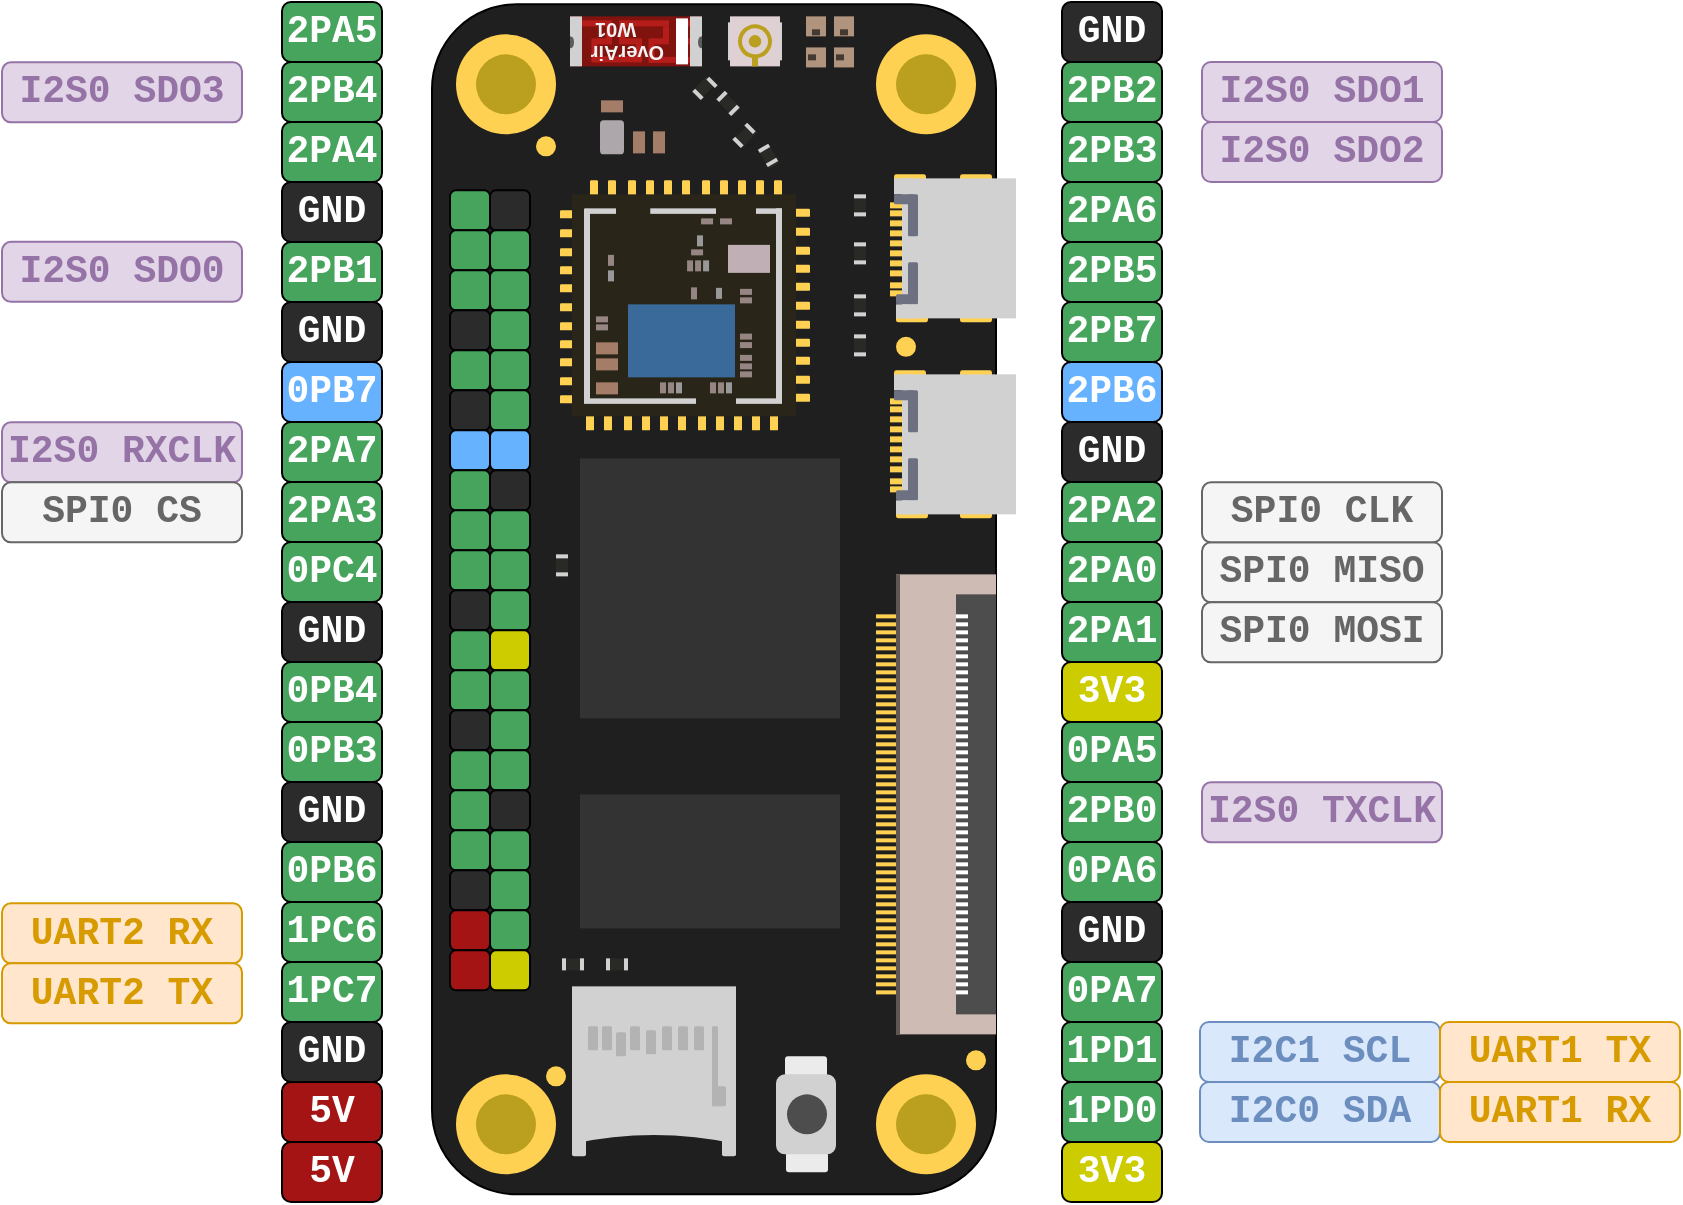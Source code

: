 <mxfile version="24.7.8">
  <diagram name="Page-1" id="Bh3ci52q_jnCBhxRCLKP">
    <mxGraphModel dx="532" dy="465" grid="1" gridSize="10" guides="1" tooltips="1" connect="1" arrows="1" fold="1" page="1" pageScale="1" pageWidth="850" pageHeight="1100" math="0" shadow="0">
      <root>
        <mxCell id="0" />
        <mxCell id="1" parent="0" />
        <mxCell id="uEJfcoyi3J7cDSthgGGN-2" value="" style="rounded=1;whiteSpace=wrap;html=1;fillColor=#1F1F1F;movable=1;resizable=1;rotatable=1;deletable=1;editable=1;locked=0;connectable=1;" vertex="1" parent="1">
          <mxGeometry x="235" y="241.18" width="282" height="595" as="geometry" />
        </mxCell>
        <mxCell id="uEJfcoyi3J7cDSthgGGN-4" value="" style="ellipse;whiteSpace=wrap;html=1;aspect=fixed;strokeColor=none;fillColor=#FFD152;movable=1;resizable=1;rotatable=1;deletable=1;editable=1;locked=0;connectable=1;" vertex="1" parent="1">
          <mxGeometry x="247" y="256.18" width="50" height="50" as="geometry" />
        </mxCell>
        <mxCell id="uEJfcoyi3J7cDSthgGGN-6" value="" style="ellipse;whiteSpace=wrap;html=1;aspect=fixed;strokeColor=none;fillColor=#BAA01E;movable=1;resizable=1;rotatable=1;deletable=1;editable=1;locked=0;connectable=1;" vertex="1" parent="1">
          <mxGeometry x="257" y="266.18" width="30" height="30" as="geometry" />
        </mxCell>
        <mxCell id="uEJfcoyi3J7cDSthgGGN-7" value="" style="ellipse;whiteSpace=wrap;html=1;aspect=fixed;strokeColor=none;fillColor=#FFD152;movable=1;resizable=1;rotatable=1;deletable=1;editable=1;locked=0;connectable=1;" vertex="1" parent="1">
          <mxGeometry x="457" y="256.18" width="50" height="50" as="geometry" />
        </mxCell>
        <mxCell id="uEJfcoyi3J7cDSthgGGN-8" value="" style="ellipse;whiteSpace=wrap;html=1;aspect=fixed;strokeColor=none;fillColor=#BAA01E;movable=1;resizable=1;rotatable=1;deletable=1;editable=1;locked=0;connectable=1;" vertex="1" parent="1">
          <mxGeometry x="467" y="266.18" width="30" height="30" as="geometry" />
        </mxCell>
        <mxCell id="uEJfcoyi3J7cDSthgGGN-9" value="" style="ellipse;whiteSpace=wrap;html=1;aspect=fixed;strokeColor=none;fillColor=#FFD152;movable=1;resizable=1;rotatable=1;deletable=1;editable=1;locked=0;connectable=1;" vertex="1" parent="1">
          <mxGeometry x="247" y="776.18" width="50" height="50" as="geometry" />
        </mxCell>
        <mxCell id="uEJfcoyi3J7cDSthgGGN-10" value="" style="ellipse;whiteSpace=wrap;html=1;aspect=fixed;strokeColor=none;fillColor=#BAA01E;movable=1;resizable=1;rotatable=1;deletable=1;editable=1;locked=0;connectable=1;" vertex="1" parent="1">
          <mxGeometry x="257" y="786.18" width="30" height="30" as="geometry" />
        </mxCell>
        <mxCell id="uEJfcoyi3J7cDSthgGGN-11" value="" style="ellipse;whiteSpace=wrap;html=1;aspect=fixed;strokeColor=none;fillColor=#FFD152;movable=1;resizable=1;rotatable=1;deletable=1;editable=1;locked=0;connectable=1;" vertex="1" parent="1">
          <mxGeometry x="457" y="776.18" width="50" height="50" as="geometry" />
        </mxCell>
        <mxCell id="uEJfcoyi3J7cDSthgGGN-12" value="" style="ellipse;whiteSpace=wrap;html=1;aspect=fixed;strokeColor=none;fillColor=#BAA01E;movable=1;resizable=1;rotatable=1;deletable=1;editable=1;locked=0;connectable=1;" vertex="1" parent="1">
          <mxGeometry x="467" y="786.18" width="30" height="30" as="geometry" />
        </mxCell>
        <mxCell id="uEJfcoyi3J7cDSthgGGN-41" value="" style="rounded=0;whiteSpace=wrap;html=1;strokeColor=none;fillColor=#FFD152;movable=1;resizable=1;rotatable=1;deletable=1;editable=1;locked=0;connectable=1;" vertex="1" parent="1">
          <mxGeometry x="464" y="438.18" width="6" height="3" as="geometry" />
        </mxCell>
        <mxCell id="uEJfcoyi3J7cDSthgGGN-42" value="" style="rounded=0;whiteSpace=wrap;html=1;strokeColor=none;fillColor=#FFD152;movable=1;resizable=1;rotatable=1;deletable=1;editable=1;locked=0;connectable=1;" vertex="1" parent="1">
          <mxGeometry x="464" y="442.18" width="6" height="3" as="geometry" />
        </mxCell>
        <mxCell id="uEJfcoyi3J7cDSthgGGN-43" value="" style="rounded=0;whiteSpace=wrap;html=1;strokeColor=none;fillColor=#FFD152;movable=1;resizable=1;rotatable=1;deletable=1;editable=1;locked=0;connectable=1;" vertex="1" parent="1">
          <mxGeometry x="464" y="447.18" width="6" height="3" as="geometry" />
        </mxCell>
        <mxCell id="uEJfcoyi3J7cDSthgGGN-44" value="" style="rounded=0;whiteSpace=wrap;html=1;strokeColor=none;fillColor=#FFD152;movable=1;resizable=1;rotatable=1;deletable=1;editable=1;locked=0;connectable=1;" vertex="1" parent="1">
          <mxGeometry x="464" y="452.18" width="6" height="3" as="geometry" />
        </mxCell>
        <mxCell id="uEJfcoyi3J7cDSthgGGN-45" value="" style="rounded=0;whiteSpace=wrap;html=1;strokeColor=none;fillColor=#FFD152;movable=1;resizable=1;rotatable=1;deletable=1;editable=1;locked=0;connectable=1;" vertex="1" parent="1">
          <mxGeometry x="464" y="457.18" width="6" height="3" as="geometry" />
        </mxCell>
        <mxCell id="uEJfcoyi3J7cDSthgGGN-46" value="" style="rounded=0;whiteSpace=wrap;html=1;strokeColor=none;fillColor=#FFD152;movable=1;resizable=1;rotatable=1;deletable=1;editable=1;locked=0;connectable=1;" vertex="1" parent="1">
          <mxGeometry x="464" y="462.18" width="6" height="3" as="geometry" />
        </mxCell>
        <mxCell id="uEJfcoyi3J7cDSthgGGN-47" value="" style="rounded=0;whiteSpace=wrap;html=1;strokeColor=none;fillColor=#FFD152;movable=1;resizable=1;rotatable=1;deletable=1;editable=1;locked=0;connectable=1;" vertex="1" parent="1">
          <mxGeometry x="464" y="467.18" width="6" height="3" as="geometry" />
        </mxCell>
        <mxCell id="uEJfcoyi3J7cDSthgGGN-48" value="" style="rounded=0;whiteSpace=wrap;html=1;strokeColor=none;fillColor=#FFD152;movable=1;resizable=1;rotatable=1;deletable=1;editable=1;locked=0;connectable=1;" vertex="1" parent="1">
          <mxGeometry x="464" y="472.18" width="6" height="3" as="geometry" />
        </mxCell>
        <mxCell id="uEJfcoyi3J7cDSthgGGN-49" value="" style="rounded=0;whiteSpace=wrap;html=1;strokeColor=none;fillColor=#FFD152;movable=1;resizable=1;rotatable=1;deletable=1;editable=1;locked=0;connectable=1;" vertex="1" parent="1">
          <mxGeometry x="464" y="478.18" width="6" height="3" as="geometry" />
        </mxCell>
        <mxCell id="uEJfcoyi3J7cDSthgGGN-50" value="" style="rounded=0;whiteSpace=wrap;html=1;strokeColor=none;fillColor=#FFD152;movable=1;resizable=1;rotatable=1;deletable=1;editable=1;locked=0;connectable=1;" vertex="1" parent="1">
          <mxGeometry x="464" y="482.18" width="6" height="3" as="geometry" />
        </mxCell>
        <mxCell id="uEJfcoyi3J7cDSthgGGN-51" value="" style="rounded=0;whiteSpace=wrap;html=1;strokeColor=none;fillColor=#cebbb4;movable=1;resizable=1;rotatable=1;deletable=1;editable=1;locked=0;connectable=1;" vertex="1" parent="1">
          <mxGeometry x="467" y="526.18" width="50" height="230" as="geometry" />
        </mxCell>
        <mxCell id="uEJfcoyi3J7cDSthgGGN-52" value="" style="rounded=0;whiteSpace=wrap;html=1;strokeColor=none;fillColor=#5E5652;movable=1;resizable=1;rotatable=1;deletable=1;editable=1;locked=0;connectable=1;" vertex="1" parent="1">
          <mxGeometry x="467" y="526.18" width="2" height="230" as="geometry" />
        </mxCell>
        <mxCell id="uEJfcoyi3J7cDSthgGGN-53" value="" style="rounded=0;whiteSpace=wrap;html=1;strokeColor=none;fillColor=#4D4D4D;movable=1;resizable=1;rotatable=1;deletable=1;editable=1;locked=0;connectable=1;" vertex="1" parent="1">
          <mxGeometry x="497" y="536.18" width="20" height="210" as="geometry" />
        </mxCell>
        <mxCell id="uEJfcoyi3J7cDSthgGGN-55" value="" style="rounded=0;whiteSpace=wrap;html=1;strokeColor=none;movable=1;resizable=1;rotatable=1;deletable=1;editable=1;locked=0;connectable=1;" vertex="1" parent="1">
          <mxGeometry x="497" y="546.18" width="6" height="2" as="geometry" />
        </mxCell>
        <mxCell id="uEJfcoyi3J7cDSthgGGN-56" value="" style="rounded=0;whiteSpace=wrap;html=1;strokeColor=none;movable=1;resizable=1;rotatable=1;deletable=1;editable=1;locked=0;connectable=1;" vertex="1" parent="1">
          <mxGeometry x="497" y="550.18" width="6" height="2" as="geometry" />
        </mxCell>
        <mxCell id="uEJfcoyi3J7cDSthgGGN-57" value="" style="rounded=0;whiteSpace=wrap;html=1;strokeColor=none;movable=1;resizable=1;rotatable=1;deletable=1;editable=1;locked=0;connectable=1;" vertex="1" parent="1">
          <mxGeometry x="497" y="554.18" width="6" height="2" as="geometry" />
        </mxCell>
        <mxCell id="uEJfcoyi3J7cDSthgGGN-58" value="" style="rounded=0;whiteSpace=wrap;html=1;strokeColor=none;movable=1;resizable=1;rotatable=1;deletable=1;editable=1;locked=0;connectable=1;" vertex="1" parent="1">
          <mxGeometry x="497" y="558.18" width="6" height="2" as="geometry" />
        </mxCell>
        <mxCell id="uEJfcoyi3J7cDSthgGGN-59" value="" style="rounded=0;whiteSpace=wrap;html=1;strokeColor=none;movable=1;resizable=1;rotatable=1;deletable=1;editable=1;locked=0;connectable=1;" vertex="1" parent="1">
          <mxGeometry x="497" y="562.18" width="6" height="2" as="geometry" />
        </mxCell>
        <mxCell id="uEJfcoyi3J7cDSthgGGN-60" value="" style="rounded=0;whiteSpace=wrap;html=1;strokeColor=none;movable=1;resizable=1;rotatable=1;deletable=1;editable=1;locked=0;connectable=1;" vertex="1" parent="1">
          <mxGeometry x="497" y="566.18" width="6" height="2" as="geometry" />
        </mxCell>
        <mxCell id="uEJfcoyi3J7cDSthgGGN-61" value="" style="rounded=0;whiteSpace=wrap;html=1;strokeColor=none;movable=1;resizable=1;rotatable=1;deletable=1;editable=1;locked=0;connectable=1;" vertex="1" parent="1">
          <mxGeometry x="497" y="570.18" width="6" height="2" as="geometry" />
        </mxCell>
        <mxCell id="uEJfcoyi3J7cDSthgGGN-62" value="" style="rounded=0;whiteSpace=wrap;html=1;strokeColor=none;movable=1;resizable=1;rotatable=1;deletable=1;editable=1;locked=0;connectable=1;" vertex="1" parent="1">
          <mxGeometry x="497" y="574.18" width="6" height="2" as="geometry" />
        </mxCell>
        <mxCell id="uEJfcoyi3J7cDSthgGGN-63" value="" style="rounded=0;whiteSpace=wrap;html=1;strokeColor=none;movable=1;resizable=1;rotatable=1;deletable=1;editable=1;locked=0;connectable=1;" vertex="1" parent="1">
          <mxGeometry x="497" y="578.18" width="6" height="2" as="geometry" />
        </mxCell>
        <mxCell id="uEJfcoyi3J7cDSthgGGN-64" value="" style="rounded=0;whiteSpace=wrap;html=1;strokeColor=none;movable=1;resizable=1;rotatable=1;deletable=1;editable=1;locked=0;connectable=1;" vertex="1" parent="1">
          <mxGeometry x="497" y="582.18" width="6" height="2" as="geometry" />
        </mxCell>
        <mxCell id="uEJfcoyi3J7cDSthgGGN-65" value="" style="rounded=0;whiteSpace=wrap;html=1;strokeColor=none;movable=1;resizable=1;rotatable=1;deletable=1;editable=1;locked=0;connectable=1;" vertex="1" parent="1">
          <mxGeometry x="497" y="586.18" width="6" height="2" as="geometry" />
        </mxCell>
        <mxCell id="uEJfcoyi3J7cDSthgGGN-66" value="" style="rounded=0;whiteSpace=wrap;html=1;strokeColor=none;movable=1;resizable=1;rotatable=1;deletable=1;editable=1;locked=0;connectable=1;" vertex="1" parent="1">
          <mxGeometry x="497" y="590.18" width="6" height="2" as="geometry" />
        </mxCell>
        <mxCell id="uEJfcoyi3J7cDSthgGGN-67" value="" style="rounded=0;whiteSpace=wrap;html=1;strokeColor=none;movable=1;resizable=1;rotatable=1;deletable=1;editable=1;locked=0;connectable=1;" vertex="1" parent="1">
          <mxGeometry x="497" y="594.18" width="6" height="2" as="geometry" />
        </mxCell>
        <mxCell id="uEJfcoyi3J7cDSthgGGN-68" value="" style="rounded=0;whiteSpace=wrap;html=1;strokeColor=none;movable=1;resizable=1;rotatable=1;deletable=1;editable=1;locked=0;connectable=1;" vertex="1" parent="1">
          <mxGeometry x="497" y="598.18" width="6" height="2" as="geometry" />
        </mxCell>
        <mxCell id="uEJfcoyi3J7cDSthgGGN-69" value="" style="rounded=0;whiteSpace=wrap;html=1;strokeColor=none;movable=1;resizable=1;rotatable=1;deletable=1;editable=1;locked=0;connectable=1;" vertex="1" parent="1">
          <mxGeometry x="497" y="602.18" width="6" height="2" as="geometry" />
        </mxCell>
        <mxCell id="uEJfcoyi3J7cDSthgGGN-70" value="" style="rounded=0;whiteSpace=wrap;html=1;strokeColor=none;movable=1;resizable=1;rotatable=1;deletable=1;editable=1;locked=0;connectable=1;" vertex="1" parent="1">
          <mxGeometry x="497" y="606.18" width="6" height="2" as="geometry" />
        </mxCell>
        <mxCell id="uEJfcoyi3J7cDSthgGGN-71" value="" style="rounded=0;whiteSpace=wrap;html=1;strokeColor=none;movable=1;resizable=1;rotatable=1;deletable=1;editable=1;locked=0;connectable=1;" vertex="1" parent="1">
          <mxGeometry x="497" y="610.18" width="6" height="2" as="geometry" />
        </mxCell>
        <mxCell id="uEJfcoyi3J7cDSthgGGN-72" value="" style="rounded=0;whiteSpace=wrap;html=1;strokeColor=none;movable=1;resizable=1;rotatable=1;deletable=1;editable=1;locked=0;connectable=1;" vertex="1" parent="1">
          <mxGeometry x="497" y="614.18" width="6" height="2" as="geometry" />
        </mxCell>
        <mxCell id="uEJfcoyi3J7cDSthgGGN-73" value="" style="rounded=0;whiteSpace=wrap;html=1;strokeColor=none;movable=1;resizable=1;rotatable=1;deletable=1;editable=1;locked=0;connectable=1;" vertex="1" parent="1">
          <mxGeometry x="497" y="618.18" width="6" height="2" as="geometry" />
        </mxCell>
        <mxCell id="uEJfcoyi3J7cDSthgGGN-74" value="" style="rounded=0;whiteSpace=wrap;html=1;strokeColor=none;movable=1;resizable=1;rotatable=1;deletable=1;editable=1;locked=0;connectable=1;" vertex="1" parent="1">
          <mxGeometry x="497" y="622.18" width="6" height="2" as="geometry" />
        </mxCell>
        <mxCell id="uEJfcoyi3J7cDSthgGGN-75" value="" style="rounded=0;whiteSpace=wrap;html=1;strokeColor=none;movable=1;resizable=1;rotatable=1;deletable=1;editable=1;locked=0;connectable=1;" vertex="1" parent="1">
          <mxGeometry x="497" y="626.18" width="6" height="2" as="geometry" />
        </mxCell>
        <mxCell id="uEJfcoyi3J7cDSthgGGN-76" value="" style="rounded=0;whiteSpace=wrap;html=1;strokeColor=none;movable=1;resizable=1;rotatable=1;deletable=1;editable=1;locked=0;connectable=1;" vertex="1" parent="1">
          <mxGeometry x="497" y="630.18" width="6" height="2" as="geometry" />
        </mxCell>
        <mxCell id="uEJfcoyi3J7cDSthgGGN-77" value="" style="rounded=0;whiteSpace=wrap;html=1;strokeColor=none;movable=1;resizable=1;rotatable=1;deletable=1;editable=1;locked=0;connectable=1;" vertex="1" parent="1">
          <mxGeometry x="497" y="634.18" width="6" height="2" as="geometry" />
        </mxCell>
        <mxCell id="uEJfcoyi3J7cDSthgGGN-78" value="" style="rounded=0;whiteSpace=wrap;html=1;strokeColor=none;movable=1;resizable=1;rotatable=1;deletable=1;editable=1;locked=0;connectable=1;" vertex="1" parent="1">
          <mxGeometry x="497" y="638.18" width="6" height="2" as="geometry" />
        </mxCell>
        <mxCell id="uEJfcoyi3J7cDSthgGGN-79" value="" style="rounded=0;whiteSpace=wrap;html=1;strokeColor=none;movable=1;resizable=1;rotatable=1;deletable=1;editable=1;locked=0;connectable=1;" vertex="1" parent="1">
          <mxGeometry x="497" y="642.18" width="6" height="2" as="geometry" />
        </mxCell>
        <mxCell id="uEJfcoyi3J7cDSthgGGN-80" value="" style="rounded=0;whiteSpace=wrap;html=1;strokeColor=none;movable=1;resizable=1;rotatable=1;deletable=1;editable=1;locked=0;connectable=1;" vertex="1" parent="1">
          <mxGeometry x="497" y="646.18" width="6" height="2" as="geometry" />
        </mxCell>
        <mxCell id="uEJfcoyi3J7cDSthgGGN-81" value="" style="rounded=0;whiteSpace=wrap;html=1;strokeColor=none;movable=1;resizable=1;rotatable=1;deletable=1;editable=1;locked=0;connectable=1;" vertex="1" parent="1">
          <mxGeometry x="497" y="650.18" width="6" height="2" as="geometry" />
        </mxCell>
        <mxCell id="uEJfcoyi3J7cDSthgGGN-82" value="" style="rounded=0;whiteSpace=wrap;html=1;strokeColor=none;movable=1;resizable=1;rotatable=1;deletable=1;editable=1;locked=0;connectable=1;" vertex="1" parent="1">
          <mxGeometry x="497" y="654.18" width="6" height="2" as="geometry" />
        </mxCell>
        <mxCell id="uEJfcoyi3J7cDSthgGGN-83" value="" style="rounded=0;whiteSpace=wrap;html=1;strokeColor=none;movable=1;resizable=1;rotatable=1;deletable=1;editable=1;locked=0;connectable=1;" vertex="1" parent="1">
          <mxGeometry x="497" y="658.18" width="6" height="2" as="geometry" />
        </mxCell>
        <mxCell id="uEJfcoyi3J7cDSthgGGN-84" value="" style="rounded=0;whiteSpace=wrap;html=1;strokeColor=none;movable=1;resizable=1;rotatable=1;deletable=1;editable=1;locked=0;connectable=1;" vertex="1" parent="1">
          <mxGeometry x="497" y="662.18" width="6" height="2" as="geometry" />
        </mxCell>
        <mxCell id="uEJfcoyi3J7cDSthgGGN-85" value="" style="rounded=0;whiteSpace=wrap;html=1;strokeColor=none;movable=1;resizable=1;rotatable=1;deletable=1;editable=1;locked=0;connectable=1;" vertex="1" parent="1">
          <mxGeometry x="497" y="666.18" width="6" height="2" as="geometry" />
        </mxCell>
        <mxCell id="uEJfcoyi3J7cDSthgGGN-86" value="" style="rounded=0;whiteSpace=wrap;html=1;strokeColor=none;movable=1;resizable=1;rotatable=1;deletable=1;editable=1;locked=0;connectable=1;" vertex="1" parent="1">
          <mxGeometry x="497" y="670.18" width="6" height="2" as="geometry" />
        </mxCell>
        <mxCell id="uEJfcoyi3J7cDSthgGGN-88" value="" style="rounded=0;whiteSpace=wrap;html=1;strokeColor=none;movable=1;resizable=1;rotatable=1;deletable=1;editable=1;locked=0;connectable=1;" vertex="1" parent="1">
          <mxGeometry x="497" y="674.18" width="6" height="2" as="geometry" />
        </mxCell>
        <mxCell id="uEJfcoyi3J7cDSthgGGN-89" value="" style="rounded=0;whiteSpace=wrap;html=1;strokeColor=none;movable=1;resizable=1;rotatable=1;deletable=1;editable=1;locked=0;connectable=1;" vertex="1" parent="1">
          <mxGeometry x="497" y="678.18" width="6" height="2" as="geometry" />
        </mxCell>
        <mxCell id="uEJfcoyi3J7cDSthgGGN-90" value="" style="rounded=0;whiteSpace=wrap;html=1;strokeColor=none;movable=1;resizable=1;rotatable=1;deletable=1;editable=1;locked=0;connectable=1;" vertex="1" parent="1">
          <mxGeometry x="497" y="682.18" width="6" height="2" as="geometry" />
        </mxCell>
        <mxCell id="uEJfcoyi3J7cDSthgGGN-91" value="" style="rounded=0;whiteSpace=wrap;html=1;strokeColor=none;movable=1;resizable=1;rotatable=1;deletable=1;editable=1;locked=0;connectable=1;" vertex="1" parent="1">
          <mxGeometry x="497" y="686.18" width="6" height="2" as="geometry" />
        </mxCell>
        <mxCell id="uEJfcoyi3J7cDSthgGGN-92" value="" style="rounded=0;whiteSpace=wrap;html=1;strokeColor=none;movable=1;resizable=1;rotatable=1;deletable=1;editable=1;locked=0;connectable=1;" vertex="1" parent="1">
          <mxGeometry x="497" y="690.18" width="6" height="2" as="geometry" />
        </mxCell>
        <mxCell id="uEJfcoyi3J7cDSthgGGN-93" value="" style="rounded=0;whiteSpace=wrap;html=1;strokeColor=none;movable=1;resizable=1;rotatable=1;deletable=1;editable=1;locked=0;connectable=1;" vertex="1" parent="1">
          <mxGeometry x="497" y="694.18" width="6" height="2" as="geometry" />
        </mxCell>
        <mxCell id="uEJfcoyi3J7cDSthgGGN-94" value="" style="rounded=0;whiteSpace=wrap;html=1;strokeColor=none;movable=1;resizable=1;rotatable=1;deletable=1;editable=1;locked=0;connectable=1;" vertex="1" parent="1">
          <mxGeometry x="497" y="698.18" width="6" height="2" as="geometry" />
        </mxCell>
        <mxCell id="uEJfcoyi3J7cDSthgGGN-95" value="" style="rounded=0;whiteSpace=wrap;html=1;strokeColor=none;movable=1;resizable=1;rotatable=1;deletable=1;editable=1;locked=0;connectable=1;" vertex="1" parent="1">
          <mxGeometry x="497" y="702.18" width="6" height="2" as="geometry" />
        </mxCell>
        <mxCell id="uEJfcoyi3J7cDSthgGGN-96" value="" style="rounded=0;whiteSpace=wrap;html=1;strokeColor=none;movable=1;resizable=1;rotatable=1;deletable=1;editable=1;locked=0;connectable=1;" vertex="1" parent="1">
          <mxGeometry x="497" y="706.18" width="6" height="2" as="geometry" />
        </mxCell>
        <mxCell id="uEJfcoyi3J7cDSthgGGN-97" value="" style="rounded=0;whiteSpace=wrap;html=1;strokeColor=none;movable=1;resizable=1;rotatable=1;deletable=1;editable=1;locked=0;connectable=1;" vertex="1" parent="1">
          <mxGeometry x="497" y="710.18" width="6" height="2" as="geometry" />
        </mxCell>
        <mxCell id="uEJfcoyi3J7cDSthgGGN-98" value="" style="rounded=0;whiteSpace=wrap;html=1;strokeColor=none;movable=1;resizable=1;rotatable=1;deletable=1;editable=1;locked=0;connectable=1;" vertex="1" parent="1">
          <mxGeometry x="497" y="714.18" width="6" height="2" as="geometry" />
        </mxCell>
        <mxCell id="uEJfcoyi3J7cDSthgGGN-99" value="" style="rounded=0;whiteSpace=wrap;html=1;strokeColor=none;movable=1;resizable=1;rotatable=1;deletable=1;editable=1;locked=0;connectable=1;" vertex="1" parent="1">
          <mxGeometry x="497" y="718.18" width="6" height="2" as="geometry" />
        </mxCell>
        <mxCell id="uEJfcoyi3J7cDSthgGGN-100" value="" style="rounded=0;whiteSpace=wrap;html=1;strokeColor=none;movable=1;resizable=1;rotatable=1;deletable=1;editable=1;locked=0;connectable=1;" vertex="1" parent="1">
          <mxGeometry x="497" y="722.18" width="6" height="2" as="geometry" />
        </mxCell>
        <mxCell id="uEJfcoyi3J7cDSthgGGN-101" value="" style="rounded=0;whiteSpace=wrap;html=1;strokeColor=none;movable=1;resizable=1;rotatable=1;deletable=1;editable=1;locked=0;connectable=1;" vertex="1" parent="1">
          <mxGeometry x="497" y="726.18" width="6" height="2" as="geometry" />
        </mxCell>
        <mxCell id="uEJfcoyi3J7cDSthgGGN-102" value="" style="rounded=0;whiteSpace=wrap;html=1;strokeColor=none;movable=1;resizable=1;rotatable=1;deletable=1;editable=1;locked=0;connectable=1;" vertex="1" parent="1">
          <mxGeometry x="497" y="730.18" width="6" height="2" as="geometry" />
        </mxCell>
        <mxCell id="uEJfcoyi3J7cDSthgGGN-103" value="" style="rounded=0;whiteSpace=wrap;html=1;strokeColor=none;movable=1;resizable=1;rotatable=1;deletable=1;editable=1;locked=0;connectable=1;" vertex="1" parent="1">
          <mxGeometry x="497" y="734.18" width="6" height="2" as="geometry" />
        </mxCell>
        <mxCell id="uEJfcoyi3J7cDSthgGGN-120" value="" style="rounded=0;whiteSpace=wrap;html=1;strokeColor=none;fillColor=#FFD152;movable=1;resizable=1;rotatable=1;deletable=1;editable=1;locked=0;connectable=1;" vertex="1" parent="1">
          <mxGeometry x="457" y="546.18" width="10" height="2" as="geometry" />
        </mxCell>
        <mxCell id="uEJfcoyi3J7cDSthgGGN-121" value="" style="rounded=0;whiteSpace=wrap;html=1;strokeColor=none;fillColor=#FFD152;movable=1;resizable=1;rotatable=1;deletable=1;editable=1;locked=0;connectable=1;" vertex="1" parent="1">
          <mxGeometry x="457" y="550.18" width="10" height="2" as="geometry" />
        </mxCell>
        <mxCell id="uEJfcoyi3J7cDSthgGGN-122" value="" style="rounded=0;whiteSpace=wrap;html=1;strokeColor=none;fillColor=#FFD152;movable=1;resizable=1;rotatable=1;deletable=1;editable=1;locked=0;connectable=1;" vertex="1" parent="1">
          <mxGeometry x="457" y="554.18" width="10" height="2" as="geometry" />
        </mxCell>
        <mxCell id="uEJfcoyi3J7cDSthgGGN-123" value="" style="rounded=0;whiteSpace=wrap;html=1;strokeColor=none;fillColor=#FFD152;movable=1;resizable=1;rotatable=1;deletable=1;editable=1;locked=0;connectable=1;" vertex="1" parent="1">
          <mxGeometry x="457" y="558.18" width="10" height="2" as="geometry" />
        </mxCell>
        <mxCell id="uEJfcoyi3J7cDSthgGGN-124" value="" style="rounded=0;whiteSpace=wrap;html=1;strokeColor=none;fillColor=#FFD152;movable=1;resizable=1;rotatable=1;deletable=1;editable=1;locked=0;connectable=1;" vertex="1" parent="1">
          <mxGeometry x="457" y="562.18" width="10" height="2" as="geometry" />
        </mxCell>
        <mxCell id="uEJfcoyi3J7cDSthgGGN-125" value="" style="rounded=0;whiteSpace=wrap;html=1;strokeColor=none;fillColor=#FFD152;movable=1;resizable=1;rotatable=1;deletable=1;editable=1;locked=0;connectable=1;" vertex="1" parent="1">
          <mxGeometry x="457" y="566.18" width="10" height="2" as="geometry" />
        </mxCell>
        <mxCell id="uEJfcoyi3J7cDSthgGGN-126" value="" style="rounded=0;whiteSpace=wrap;html=1;strokeColor=none;fillColor=#FFD152;movable=1;resizable=1;rotatable=1;deletable=1;editable=1;locked=0;connectable=1;" vertex="1" parent="1">
          <mxGeometry x="457" y="570.18" width="10" height="2" as="geometry" />
        </mxCell>
        <mxCell id="uEJfcoyi3J7cDSthgGGN-127" value="" style="rounded=0;whiteSpace=wrap;html=1;strokeColor=none;fillColor=#FFD152;movable=1;resizable=1;rotatable=1;deletable=1;editable=1;locked=0;connectable=1;" vertex="1" parent="1">
          <mxGeometry x="457" y="574.18" width="10" height="2" as="geometry" />
        </mxCell>
        <mxCell id="uEJfcoyi3J7cDSthgGGN-128" value="" style="rounded=0;whiteSpace=wrap;html=1;strokeColor=none;fillColor=#FFD152;movable=1;resizable=1;rotatable=1;deletable=1;editable=1;locked=0;connectable=1;" vertex="1" parent="1">
          <mxGeometry x="457" y="578.18" width="10" height="2" as="geometry" />
        </mxCell>
        <mxCell id="uEJfcoyi3J7cDSthgGGN-129" value="" style="rounded=0;whiteSpace=wrap;html=1;strokeColor=none;fillColor=#FFD152;movable=1;resizable=1;rotatable=1;deletable=1;editable=1;locked=0;connectable=1;" vertex="1" parent="1">
          <mxGeometry x="457" y="582.18" width="10" height="2" as="geometry" />
        </mxCell>
        <mxCell id="uEJfcoyi3J7cDSthgGGN-130" value="" style="rounded=0;whiteSpace=wrap;html=1;strokeColor=none;fillColor=#FFD152;movable=1;resizable=1;rotatable=1;deletable=1;editable=1;locked=0;connectable=1;" vertex="1" parent="1">
          <mxGeometry x="457" y="586.18" width="10" height="2" as="geometry" />
        </mxCell>
        <mxCell id="uEJfcoyi3J7cDSthgGGN-131" value="" style="rounded=0;whiteSpace=wrap;html=1;strokeColor=none;fillColor=#FFD152;movable=1;resizable=1;rotatable=1;deletable=1;editable=1;locked=0;connectable=1;" vertex="1" parent="1">
          <mxGeometry x="457" y="590.18" width="10" height="2" as="geometry" />
        </mxCell>
        <mxCell id="uEJfcoyi3J7cDSthgGGN-132" value="" style="rounded=0;whiteSpace=wrap;html=1;strokeColor=none;fillColor=#FFD152;movable=1;resizable=1;rotatable=1;deletable=1;editable=1;locked=0;connectable=1;" vertex="1" parent="1">
          <mxGeometry x="457" y="594.18" width="10" height="2" as="geometry" />
        </mxCell>
        <mxCell id="uEJfcoyi3J7cDSthgGGN-133" value="" style="rounded=0;whiteSpace=wrap;html=1;strokeColor=none;fillColor=#FFD152;movable=1;resizable=1;rotatable=1;deletable=1;editable=1;locked=0;connectable=1;" vertex="1" parent="1">
          <mxGeometry x="457" y="598.18" width="10" height="2" as="geometry" />
        </mxCell>
        <mxCell id="uEJfcoyi3J7cDSthgGGN-134" value="" style="rounded=0;whiteSpace=wrap;html=1;strokeColor=none;fillColor=#FFD152;movable=1;resizable=1;rotatable=1;deletable=1;editable=1;locked=0;connectable=1;" vertex="1" parent="1">
          <mxGeometry x="457" y="602.18" width="10" height="2" as="geometry" />
        </mxCell>
        <mxCell id="uEJfcoyi3J7cDSthgGGN-135" value="" style="rounded=0;whiteSpace=wrap;html=1;strokeColor=none;fillColor=#FFD152;movable=1;resizable=1;rotatable=1;deletable=1;editable=1;locked=0;connectable=1;" vertex="1" parent="1">
          <mxGeometry x="457" y="606.18" width="10" height="2" as="geometry" />
        </mxCell>
        <mxCell id="uEJfcoyi3J7cDSthgGGN-136" value="" style="rounded=0;whiteSpace=wrap;html=1;strokeColor=none;fillColor=#FFD152;movable=1;resizable=1;rotatable=1;deletable=1;editable=1;locked=0;connectable=1;" vertex="1" parent="1">
          <mxGeometry x="457" y="610.18" width="10" height="2" as="geometry" />
        </mxCell>
        <mxCell id="uEJfcoyi3J7cDSthgGGN-137" value="" style="rounded=0;whiteSpace=wrap;html=1;strokeColor=none;fillColor=#FFD152;movable=1;resizable=1;rotatable=1;deletable=1;editable=1;locked=0;connectable=1;" vertex="1" parent="1">
          <mxGeometry x="457" y="614.18" width="10" height="2" as="geometry" />
        </mxCell>
        <mxCell id="uEJfcoyi3J7cDSthgGGN-138" value="" style="rounded=0;whiteSpace=wrap;html=1;strokeColor=none;fillColor=#FFD152;movable=1;resizable=1;rotatable=1;deletable=1;editable=1;locked=0;connectable=1;" vertex="1" parent="1">
          <mxGeometry x="457" y="618.18" width="10" height="2" as="geometry" />
        </mxCell>
        <mxCell id="uEJfcoyi3J7cDSthgGGN-139" value="" style="rounded=0;whiteSpace=wrap;html=1;strokeColor=none;fillColor=#FFD152;movable=1;resizable=1;rotatable=1;deletable=1;editable=1;locked=0;connectable=1;" vertex="1" parent="1">
          <mxGeometry x="457" y="622.18" width="10" height="2" as="geometry" />
        </mxCell>
        <mxCell id="uEJfcoyi3J7cDSthgGGN-140" value="" style="rounded=0;whiteSpace=wrap;html=1;strokeColor=none;fillColor=#FFD152;movable=1;resizable=1;rotatable=1;deletable=1;editable=1;locked=0;connectable=1;" vertex="1" parent="1">
          <mxGeometry x="457" y="626.18" width="10" height="2" as="geometry" />
        </mxCell>
        <mxCell id="uEJfcoyi3J7cDSthgGGN-141" value="" style="rounded=0;whiteSpace=wrap;html=1;strokeColor=none;fillColor=#FFD152;movable=1;resizable=1;rotatable=1;deletable=1;editable=1;locked=0;connectable=1;" vertex="1" parent="1">
          <mxGeometry x="457" y="630.18" width="10" height="2" as="geometry" />
        </mxCell>
        <mxCell id="uEJfcoyi3J7cDSthgGGN-142" value="" style="rounded=0;whiteSpace=wrap;html=1;strokeColor=none;fillColor=#FFD152;movable=1;resizable=1;rotatable=1;deletable=1;editable=1;locked=0;connectable=1;" vertex="1" parent="1">
          <mxGeometry x="457" y="634.18" width="10" height="2" as="geometry" />
        </mxCell>
        <mxCell id="uEJfcoyi3J7cDSthgGGN-143" value="" style="rounded=0;whiteSpace=wrap;html=1;strokeColor=none;fillColor=#FFD152;movable=1;resizable=1;rotatable=1;deletable=1;editable=1;locked=0;connectable=1;" vertex="1" parent="1">
          <mxGeometry x="457" y="638.18" width="10" height="2" as="geometry" />
        </mxCell>
        <mxCell id="uEJfcoyi3J7cDSthgGGN-144" value="" style="rounded=0;whiteSpace=wrap;html=1;strokeColor=none;fillColor=#FFD152;movable=1;resizable=1;rotatable=1;deletable=1;editable=1;locked=0;connectable=1;" vertex="1" parent="1">
          <mxGeometry x="457" y="642.18" width="10" height="2" as="geometry" />
        </mxCell>
        <mxCell id="uEJfcoyi3J7cDSthgGGN-145" value="" style="rounded=0;whiteSpace=wrap;html=1;strokeColor=none;fillColor=#FFD152;movable=1;resizable=1;rotatable=1;deletable=1;editable=1;locked=0;connectable=1;" vertex="1" parent="1">
          <mxGeometry x="457" y="646.18" width="10" height="2" as="geometry" />
        </mxCell>
        <mxCell id="uEJfcoyi3J7cDSthgGGN-146" value="" style="rounded=0;whiteSpace=wrap;html=1;strokeColor=none;fillColor=#FFD152;movable=1;resizable=1;rotatable=1;deletable=1;editable=1;locked=0;connectable=1;" vertex="1" parent="1">
          <mxGeometry x="457" y="650.18" width="10" height="2" as="geometry" />
        </mxCell>
        <mxCell id="uEJfcoyi3J7cDSthgGGN-147" value="" style="rounded=0;whiteSpace=wrap;html=1;strokeColor=none;fillColor=#FFD152;movable=1;resizable=1;rotatable=1;deletable=1;editable=1;locked=0;connectable=1;" vertex="1" parent="1">
          <mxGeometry x="457" y="654.18" width="10" height="2" as="geometry" />
        </mxCell>
        <mxCell id="uEJfcoyi3J7cDSthgGGN-148" value="" style="rounded=0;whiteSpace=wrap;html=1;strokeColor=none;fillColor=#FFD152;movable=1;resizable=1;rotatable=1;deletable=1;editable=1;locked=0;connectable=1;" vertex="1" parent="1">
          <mxGeometry x="457" y="658.18" width="10" height="2" as="geometry" />
        </mxCell>
        <mxCell id="uEJfcoyi3J7cDSthgGGN-149" value="" style="rounded=0;whiteSpace=wrap;html=1;strokeColor=none;fillColor=#FFD152;movable=1;resizable=1;rotatable=1;deletable=1;editable=1;locked=0;connectable=1;" vertex="1" parent="1">
          <mxGeometry x="457" y="662.18" width="10" height="2" as="geometry" />
        </mxCell>
        <mxCell id="uEJfcoyi3J7cDSthgGGN-150" value="" style="rounded=0;whiteSpace=wrap;html=1;strokeColor=none;fillColor=#FFD152;movable=1;resizable=1;rotatable=1;deletable=1;editable=1;locked=0;connectable=1;" vertex="1" parent="1">
          <mxGeometry x="457" y="666.18" width="10" height="2" as="geometry" />
        </mxCell>
        <mxCell id="uEJfcoyi3J7cDSthgGGN-151" value="" style="rounded=0;whiteSpace=wrap;html=1;strokeColor=none;fillColor=#FFD152;movable=1;resizable=1;rotatable=1;deletable=1;editable=1;locked=0;connectable=1;" vertex="1" parent="1">
          <mxGeometry x="457" y="670.18" width="10" height="2" as="geometry" />
        </mxCell>
        <mxCell id="uEJfcoyi3J7cDSthgGGN-152" value="" style="rounded=0;whiteSpace=wrap;html=1;strokeColor=none;fillColor=#FFD152;movable=1;resizable=1;rotatable=1;deletable=1;editable=1;locked=0;connectable=1;" vertex="1" parent="1">
          <mxGeometry x="457" y="674.18" width="10" height="2" as="geometry" />
        </mxCell>
        <mxCell id="uEJfcoyi3J7cDSthgGGN-153" value="" style="rounded=0;whiteSpace=wrap;html=1;strokeColor=none;fillColor=#FFD152;movable=1;resizable=1;rotatable=1;deletable=1;editable=1;locked=0;connectable=1;" vertex="1" parent="1">
          <mxGeometry x="457" y="678.18" width="10" height="2" as="geometry" />
        </mxCell>
        <mxCell id="uEJfcoyi3J7cDSthgGGN-154" value="" style="rounded=0;whiteSpace=wrap;html=1;strokeColor=none;fillColor=#FFD152;movable=1;resizable=1;rotatable=1;deletable=1;editable=1;locked=0;connectable=1;" vertex="1" parent="1">
          <mxGeometry x="457" y="682.18" width="10" height="2" as="geometry" />
        </mxCell>
        <mxCell id="uEJfcoyi3J7cDSthgGGN-155" value="" style="rounded=0;whiteSpace=wrap;html=1;strokeColor=none;fillColor=#FFD152;movable=1;resizable=1;rotatable=1;deletable=1;editable=1;locked=0;connectable=1;" vertex="1" parent="1">
          <mxGeometry x="457" y="686.18" width="10" height="2" as="geometry" />
        </mxCell>
        <mxCell id="uEJfcoyi3J7cDSthgGGN-156" value="" style="rounded=0;whiteSpace=wrap;html=1;strokeColor=none;fillColor=#FFD152;movable=1;resizable=1;rotatable=1;deletable=1;editable=1;locked=0;connectable=1;" vertex="1" parent="1">
          <mxGeometry x="457" y="690.18" width="10" height="2" as="geometry" />
        </mxCell>
        <mxCell id="uEJfcoyi3J7cDSthgGGN-157" value="" style="rounded=0;whiteSpace=wrap;html=1;strokeColor=none;fillColor=#FFD152;movable=1;resizable=1;rotatable=1;deletable=1;editable=1;locked=0;connectable=1;" vertex="1" parent="1">
          <mxGeometry x="457" y="694.18" width="10" height="2" as="geometry" />
        </mxCell>
        <mxCell id="uEJfcoyi3J7cDSthgGGN-158" value="" style="rounded=0;whiteSpace=wrap;html=1;strokeColor=none;fillColor=#FFD152;movable=1;resizable=1;rotatable=1;deletable=1;editable=1;locked=0;connectable=1;" vertex="1" parent="1">
          <mxGeometry x="457" y="698.18" width="10" height="2" as="geometry" />
        </mxCell>
        <mxCell id="uEJfcoyi3J7cDSthgGGN-159" value="" style="rounded=0;whiteSpace=wrap;html=1;strokeColor=none;fillColor=#FFD152;movable=1;resizable=1;rotatable=1;deletable=1;editable=1;locked=0;connectable=1;" vertex="1" parent="1">
          <mxGeometry x="457" y="702.18" width="10" height="2" as="geometry" />
        </mxCell>
        <mxCell id="uEJfcoyi3J7cDSthgGGN-160" value="" style="rounded=0;whiteSpace=wrap;html=1;strokeColor=none;fillColor=#FFD152;movable=1;resizable=1;rotatable=1;deletable=1;editable=1;locked=0;connectable=1;" vertex="1" parent="1">
          <mxGeometry x="457" y="706.18" width="10" height="2" as="geometry" />
        </mxCell>
        <mxCell id="uEJfcoyi3J7cDSthgGGN-161" value="" style="rounded=0;whiteSpace=wrap;html=1;strokeColor=none;fillColor=#FFD152;movable=1;resizable=1;rotatable=1;deletable=1;editable=1;locked=0;connectable=1;" vertex="1" parent="1">
          <mxGeometry x="457" y="710.18" width="10" height="2" as="geometry" />
        </mxCell>
        <mxCell id="uEJfcoyi3J7cDSthgGGN-162" value="" style="rounded=0;whiteSpace=wrap;html=1;strokeColor=none;fillColor=#FFD152;movable=1;resizable=1;rotatable=1;deletable=1;editable=1;locked=0;connectable=1;" vertex="1" parent="1">
          <mxGeometry x="457" y="714.18" width="10" height="2" as="geometry" />
        </mxCell>
        <mxCell id="uEJfcoyi3J7cDSthgGGN-163" value="" style="rounded=0;whiteSpace=wrap;html=1;strokeColor=none;fillColor=#FFD152;movable=1;resizable=1;rotatable=1;deletable=1;editable=1;locked=0;connectable=1;" vertex="1" parent="1">
          <mxGeometry x="457" y="718.18" width="10" height="2" as="geometry" />
        </mxCell>
        <mxCell id="uEJfcoyi3J7cDSthgGGN-164" value="" style="rounded=0;whiteSpace=wrap;html=1;strokeColor=none;fillColor=#FFD152;movable=1;resizable=1;rotatable=1;deletable=1;editable=1;locked=0;connectable=1;" vertex="1" parent="1">
          <mxGeometry x="457" y="722.18" width="10" height="2" as="geometry" />
        </mxCell>
        <mxCell id="uEJfcoyi3J7cDSthgGGN-165" value="" style="rounded=0;whiteSpace=wrap;html=1;strokeColor=none;fillColor=#FFD152;movable=1;resizable=1;rotatable=1;deletable=1;editable=1;locked=0;connectable=1;" vertex="1" parent="1">
          <mxGeometry x="457" y="726.18" width="10" height="2" as="geometry" />
        </mxCell>
        <mxCell id="uEJfcoyi3J7cDSthgGGN-166" value="" style="rounded=0;whiteSpace=wrap;html=1;strokeColor=none;fillColor=#FFD152;movable=1;resizable=1;rotatable=1;deletable=1;editable=1;locked=0;connectable=1;" vertex="1" parent="1">
          <mxGeometry x="457" y="730.18" width="10" height="2" as="geometry" />
        </mxCell>
        <mxCell id="uEJfcoyi3J7cDSthgGGN-167" value="" style="rounded=0;whiteSpace=wrap;html=1;strokeColor=none;fillColor=#FFD152;movable=1;resizable=1;rotatable=1;deletable=1;editable=1;locked=0;connectable=1;" vertex="1" parent="1">
          <mxGeometry x="457" y="734.18" width="10" height="2" as="geometry" />
        </mxCell>
        <mxCell id="uEJfcoyi3J7cDSthgGGN-168" value="" style="rounded=0;whiteSpace=wrap;html=1;strokeColor=none;fillColor=#333333;movable=1;resizable=1;rotatable=1;deletable=1;editable=1;locked=0;connectable=1;" vertex="1" parent="1">
          <mxGeometry x="309" y="636.18" width="130" height="67" as="geometry" />
        </mxCell>
        <mxCell id="uEJfcoyi3J7cDSthgGGN-169" value="" style="rounded=0;whiteSpace=wrap;html=1;strokeColor=none;fillColor=#333333;movable=1;resizable=1;rotatable=1;deletable=1;editable=1;locked=0;connectable=1;" vertex="1" parent="1">
          <mxGeometry x="309" y="468.18" width="130" height="130" as="geometry" />
        </mxCell>
        <mxCell id="uEJfcoyi3J7cDSthgGGN-170" value="" style="rounded=0;whiteSpace=wrap;html=1;strokeColor=none;fillColor=#D1D1D1;movable=1;resizable=1;rotatable=1;deletable=1;editable=1;locked=0;connectable=1;" vertex="1" parent="1">
          <mxGeometry x="305" y="732.18" width="82" height="70" as="geometry" />
        </mxCell>
        <mxCell id="uEJfcoyi3J7cDSthgGGN-171" value="" style="rounded=1;whiteSpace=wrap;html=1;strokeColor=none;fillColor=#B3B3B3;movable=1;resizable=1;rotatable=1;deletable=1;editable=1;locked=0;connectable=1;" vertex="1" parent="1">
          <mxGeometry x="313" y="752.18" width="5" height="12" as="geometry" />
        </mxCell>
        <mxCell id="uEJfcoyi3J7cDSthgGGN-172" value="" style="rounded=1;whiteSpace=wrap;html=1;strokeColor=none;fillColor=#B3B3B3;movable=1;resizable=1;rotatable=1;deletable=1;editable=1;locked=0;connectable=1;" vertex="1" parent="1">
          <mxGeometry x="320" y="752.18" width="5" height="12" as="geometry" />
        </mxCell>
        <mxCell id="uEJfcoyi3J7cDSthgGGN-173" value="" style="rounded=1;whiteSpace=wrap;html=1;strokeColor=none;fillColor=#B3B3B3;movable=1;resizable=1;rotatable=1;deletable=1;editable=1;locked=0;connectable=1;" vertex="1" parent="1">
          <mxGeometry x="327" y="755.18" width="5" height="12" as="geometry" />
        </mxCell>
        <mxCell id="uEJfcoyi3J7cDSthgGGN-174" value="" style="rounded=1;whiteSpace=wrap;html=1;strokeColor=none;fillColor=#B3B3B3;movable=1;resizable=1;rotatable=1;deletable=1;editable=1;locked=0;connectable=1;" vertex="1" parent="1">
          <mxGeometry x="334" y="752.18" width="5" height="12" as="geometry" />
        </mxCell>
        <mxCell id="uEJfcoyi3J7cDSthgGGN-175" value="" style="rounded=1;whiteSpace=wrap;html=1;strokeColor=none;fillColor=#B3B3B3;movable=1;resizable=1;rotatable=1;deletable=1;editable=1;locked=0;connectable=1;" vertex="1" parent="1">
          <mxGeometry x="342" y="754.18" width="5" height="12" as="geometry" />
        </mxCell>
        <mxCell id="uEJfcoyi3J7cDSthgGGN-176" value="" style="rounded=1;whiteSpace=wrap;html=1;strokeColor=none;fillColor=#B3B3B3;movable=1;resizable=1;rotatable=1;deletable=1;editable=1;locked=0;connectable=1;" vertex="1" parent="1">
          <mxGeometry x="350" y="752.18" width="5" height="12" as="geometry" />
        </mxCell>
        <mxCell id="uEJfcoyi3J7cDSthgGGN-177" value="" style="rounded=1;whiteSpace=wrap;html=1;strokeColor=none;fillColor=#B3B3B3;movable=1;resizable=1;rotatable=1;deletable=1;editable=1;locked=0;connectable=1;" vertex="1" parent="1">
          <mxGeometry x="366" y="752.18" width="5" height="12" as="geometry" />
        </mxCell>
        <mxCell id="uEJfcoyi3J7cDSthgGGN-178" value="" style="rounded=1;whiteSpace=wrap;html=1;strokeColor=none;fillColor=#B3B3B3;movable=1;resizable=1;rotatable=1;deletable=1;editable=1;locked=0;connectable=1;" vertex="1" parent="1">
          <mxGeometry x="358" y="752.18" width="5" height="12" as="geometry" />
        </mxCell>
        <mxCell id="uEJfcoyi3J7cDSthgGGN-179" value="" style="rounded=1;whiteSpace=wrap;html=1;strokeColor=none;fillColor=#D1D1D1;movable=1;resizable=1;rotatable=1;deletable=1;editable=1;locked=0;connectable=1;" vertex="1" parent="1">
          <mxGeometry x="305" y="808.18" width="7" height="9" as="geometry" />
        </mxCell>
        <mxCell id="uEJfcoyi3J7cDSthgGGN-180" value="" style="rounded=1;whiteSpace=wrap;html=1;strokeColor=none;fillColor=#D1D1D1;movable=1;resizable=1;rotatable=1;deletable=1;editable=1;locked=0;connectable=1;" vertex="1" parent="1">
          <mxGeometry x="380" y="808.18" width="7" height="9" as="geometry" />
        </mxCell>
        <mxCell id="uEJfcoyi3J7cDSthgGGN-181" value="" style="shape=dataStorage;whiteSpace=wrap;html=1;fixedSize=1;rotation=90;size=4.441;strokeColor=none;fillColor=#D1D1D1;movable=1;resizable=1;rotatable=1;deletable=1;editable=1;locked=0;connectable=1;" vertex="1" parent="1">
          <mxGeometry x="333" y="757" width="26" height="82" as="geometry" />
        </mxCell>
        <mxCell id="uEJfcoyi3J7cDSthgGGN-182" value="" style="rounded=1;whiteSpace=wrap;html=1;strokeColor=none;fillColor=#B3B3B3;movable=1;resizable=1;rotatable=1;deletable=1;editable=1;locked=0;connectable=1;" vertex="1" parent="1">
          <mxGeometry x="375" y="752.18" width="3" height="40" as="geometry" />
        </mxCell>
        <mxCell id="uEJfcoyi3J7cDSthgGGN-183" value="" style="rounded=1;whiteSpace=wrap;html=1;strokeColor=none;fillColor=#B3B3B3;movable=1;resizable=1;rotatable=1;deletable=1;editable=1;locked=0;connectable=1;" vertex="1" parent="1">
          <mxGeometry x="376" y="782.18" width="6" height="10" as="geometry" />
        </mxCell>
        <mxCell id="uEJfcoyi3J7cDSthgGGN-184" value="" style="rounded=0;whiteSpace=wrap;html=1;strokeColor=none;fillColor=#81130e;movable=1;resizable=1;rotatable=1;deletable=1;editable=1;locked=0;connectable=1;" vertex="1" parent="1">
          <mxGeometry x="304" y="247.18" width="66" height="25" as="geometry" />
        </mxCell>
        <mxCell id="uEJfcoyi3J7cDSthgGGN-185" value="" style="rounded=0;whiteSpace=wrap;html=1;strokeColor=none;fillColor=#D1D1D1;movable=1;resizable=1;rotatable=1;deletable=1;editable=1;locked=0;connectable=1;" vertex="1" parent="1">
          <mxGeometry x="304" y="247.18" width="6" height="25" as="geometry" />
        </mxCell>
        <mxCell id="uEJfcoyi3J7cDSthgGGN-187" value="" style="shape=or;whiteSpace=wrap;html=1;strokeColor=none;fillColor=#5C5C5C;movable=1;resizable=1;rotatable=1;deletable=1;editable=1;locked=0;connectable=1;" vertex="1" parent="1">
          <mxGeometry x="304" y="257.18" width="2" height="6" as="geometry" />
        </mxCell>
        <mxCell id="uEJfcoyi3J7cDSthgGGN-188" value="" style="rounded=0;whiteSpace=wrap;html=1;strokeColor=none;fillColor=#D1D1D1;movable=1;resizable=1;rotatable=1;deletable=1;editable=1;locked=0;connectable=1;" vertex="1" parent="1">
          <mxGeometry x="364" y="247.18" width="6" height="25" as="geometry" />
        </mxCell>
        <mxCell id="uEJfcoyi3J7cDSthgGGN-189" value="" style="shape=or;whiteSpace=wrap;html=1;strokeColor=none;fillColor=#5C5C5C;rotation=-180;movable=1;resizable=1;rotatable=1;deletable=1;editable=1;locked=0;connectable=1;" vertex="1" parent="1">
          <mxGeometry x="368" y="257.18" width="2" height="6" as="geometry" />
        </mxCell>
        <mxCell id="uEJfcoyi3J7cDSthgGGN-190" value="" style="rounded=0;whiteSpace=wrap;html=1;strokeColor=none;fillColor=#b51d1a;movable=1;resizable=1;rotatable=1;deletable=1;editable=1;locked=0;connectable=1;" vertex="1" parent="1">
          <mxGeometry x="357" y="249.18" width="7" height="3" as="geometry" />
        </mxCell>
        <mxCell id="uEJfcoyi3J7cDSthgGGN-191" value="" style="rounded=0;whiteSpace=wrap;html=1;strokeColor=none;fillColor=#b51d1a;rotation=-90;movable=1;resizable=1;rotatable=1;deletable=1;editable=1;locked=0;connectable=1;" vertex="1" parent="1">
          <mxGeometry x="354.47" y="254.71" width="8.07" height="3" as="geometry" />
        </mxCell>
        <mxCell id="uEJfcoyi3J7cDSthgGGN-192" value="" style="rounded=0;whiteSpace=wrap;html=1;strokeColor=none;fillColor=#b51d1a;movable=1;resizable=1;rotatable=1;deletable=1;editable=1;locked=0;connectable=1;" vertex="1" parent="1">
          <mxGeometry x="357" y="258.18" width="7" height="3" as="geometry" />
        </mxCell>
        <mxCell id="uEJfcoyi3J7cDSthgGGN-193" value="" style="rounded=0;whiteSpace=wrap;html=1;strokeColor=none;fillColor=#b51d1a;movable=1;resizable=1;rotatable=1;deletable=1;editable=1;locked=0;connectable=1;" vertex="1" parent="1">
          <mxGeometry x="344" y="267.43" width="20" height="3" as="geometry" />
        </mxCell>
        <mxCell id="uEJfcoyi3J7cDSthgGGN-194" value="" style="rounded=0;whiteSpace=wrap;html=1;strokeColor=none;fillColor=#b51d1a;movable=1;resizable=1;rotatable=1;deletable=1;editable=1;locked=0;connectable=1;" vertex="1" parent="1">
          <mxGeometry x="343.25" y="258.18" width="10.25" height="3" as="geometry" />
        </mxCell>
        <mxCell id="uEJfcoyi3J7cDSthgGGN-195" value="" style="rounded=0;whiteSpace=wrap;html=1;strokeColor=none;fillColor=#b51d1a;rotation=-90;movable=1;resizable=1;rotatable=1;deletable=1;editable=1;locked=0;connectable=1;" vertex="1" parent="1">
          <mxGeometry x="318.5" y="254.18" width="10" height="3" as="geometry" />
        </mxCell>
        <mxCell id="uEJfcoyi3J7cDSthgGGN-196" value="" style="rounded=0;whiteSpace=wrap;html=1;strokeColor=none;fillColor=#b51d1a;rotation=-90;movable=1;resizable=1;rotatable=1;deletable=1;editable=1;locked=0;connectable=1;" vertex="1" parent="1">
          <mxGeometry x="348" y="254.68" width="8" height="3" as="geometry" />
        </mxCell>
        <mxCell id="uEJfcoyi3J7cDSthgGGN-197" value="" style="rounded=0;whiteSpace=wrap;html=1;strokeColor=none;fillColor=#b51d1a;movable=1;resizable=1;rotatable=1;deletable=1;editable=1;locked=0;connectable=1;" vertex="1" parent="1">
          <mxGeometry x="328.5" y="249.18" width="25" height="3" as="geometry" />
        </mxCell>
        <mxCell id="uEJfcoyi3J7cDSthgGGN-208" value="" style="rounded=0;whiteSpace=wrap;html=1;strokeColor=none;fillColor=#b51d1a;rotation=-90;movable=1;resizable=1;rotatable=1;deletable=1;editable=1;locked=0;connectable=1;" vertex="1" parent="1">
          <mxGeometry x="326" y="254.18" width="8" height="3" as="geometry" />
        </mxCell>
        <mxCell id="uEJfcoyi3J7cDSthgGGN-209" value="" style="rounded=0;whiteSpace=wrap;html=1;strokeColor=none;fillColor=#b51d1a;movable=1;resizable=1;rotatable=1;deletable=1;editable=1;locked=0;connectable=1;" vertex="1" parent="1">
          <mxGeometry x="328.5" y="258.18" width="11.5" height="3" as="geometry" />
        </mxCell>
        <mxCell id="uEJfcoyi3J7cDSthgGGN-211" value="" style="rounded=0;whiteSpace=wrap;html=1;strokeColor=none;fillColor=#b51d1a;movable=1;resizable=1;rotatable=1;deletable=1;editable=1;locked=0;connectable=1;" vertex="1" parent="1">
          <mxGeometry x="316" y="267.18" width="24" height="3" as="geometry" />
        </mxCell>
        <mxCell id="uEJfcoyi3J7cDSthgGGN-212" value="" style="rounded=0;whiteSpace=wrap;html=1;strokeColor=none;fillColor=#b51d1a;rotation=-90;movable=1;resizable=1;rotatable=1;deletable=1;editable=1;locked=0;connectable=1;" vertex="1" parent="1">
          <mxGeometry x="311" y="263.43" width="10.5" height="3" as="geometry" />
        </mxCell>
        <mxCell id="uEJfcoyi3J7cDSthgGGN-213" value="" style="rounded=0;whiteSpace=wrap;html=1;strokeColor=none;fillColor=#b51d1a;movable=1;resizable=1;rotatable=1;deletable=1;editable=1;locked=0;connectable=1;" vertex="1" parent="1">
          <mxGeometry x="314.75" y="258.18" width="10.25" height="3" as="geometry" />
        </mxCell>
        <mxCell id="uEJfcoyi3J7cDSthgGGN-214" value="" style="rounded=0;whiteSpace=wrap;html=1;strokeColor=none;fillColor=#b51d1a;rotation=-90;movable=1;resizable=1;rotatable=1;deletable=1;editable=1;locked=0;connectable=1;" vertex="1" parent="1">
          <mxGeometry x="340" y="264.18" width="9.5" height="3" as="geometry" />
        </mxCell>
        <mxCell id="uEJfcoyi3J7cDSthgGGN-215" value="" style="rounded=0;whiteSpace=wrap;html=1;strokeColor=none;fillColor=#b51d1a;movable=1;resizable=1;rotatable=1;deletable=1;editable=1;locked=0;connectable=1;" vertex="1" parent="1">
          <mxGeometry x="310" y="249.18" width="15" height="3" as="geometry" />
        </mxCell>
        <mxCell id="uEJfcoyi3J7cDSthgGGN-216" value="" style="rounded=0;whiteSpace=wrap;html=1;strokeColor=none;fillColor=#b51d1a;rotation=-90;movable=1;resizable=1;rotatable=1;deletable=1;editable=1;locked=0;connectable=1;" vertex="1" parent="1">
          <mxGeometry x="333.75" y="263.18" width="9.5" height="3" as="geometry" />
        </mxCell>
        <mxCell id="uEJfcoyi3J7cDSthgGGN-218" value="&lt;b style=&quot;font-size: 10px;&quot;&gt;&lt;font style=&quot;font-size: 10px;&quot; color=&quot;#f2f2f2&quot;&gt;OverAir&lt;/font&gt;&lt;/b&gt;" style="text;html=1;align=left;verticalAlign=middle;rounded=0;rotation=-180;fontSize=10;spacing=2;whiteSpace=wrap;movable=1;resizable=1;rotatable=1;deletable=1;editable=1;locked=0;connectable=1;" vertex="1" parent="1">
          <mxGeometry x="314" y="260.18" width="39.53" height="11.53" as="geometry" />
        </mxCell>
        <mxCell id="uEJfcoyi3J7cDSthgGGN-220" value="&lt;b style=&quot;font-size: 10px;&quot;&gt;&lt;font color=&quot;#f2f2f2&quot; style=&quot;font-size: 10px;&quot;&gt;W01&lt;/font&gt;&lt;/b&gt;" style="text;html=1;align=right;verticalAlign=middle;whiteSpace=wrap;rounded=0;rotation=-180;fontSize=10;spacing=2;movable=1;resizable=1;rotatable=1;deletable=1;editable=1;locked=0;connectable=1;" vertex="1" parent="1">
          <mxGeometry x="314.75" y="247.18" width="23.5" height="14" as="geometry" />
        </mxCell>
        <mxCell id="uEJfcoyi3J7cDSthgGGN-222" value="" style="rounded=0;whiteSpace=wrap;html=1;strokeColor=none;movable=1;resizable=1;rotatable=1;deletable=1;editable=1;locked=0;connectable=1;" vertex="1" parent="1">
          <mxGeometry x="357" y="248.18" width="6" height="23" as="geometry" />
        </mxCell>
        <mxCell id="uEJfcoyi3J7cDSthgGGN-223" value="" style="ellipse;whiteSpace=wrap;html=1;aspect=fixed;strokeColor=none;fillColor=#FFD152;movable=1;resizable=1;rotatable=1;deletable=1;editable=1;locked=0;connectable=1;" vertex="1" parent="1">
          <mxGeometry x="502" y="764.18" width="10" height="10" as="geometry" />
        </mxCell>
        <mxCell id="uEJfcoyi3J7cDSthgGGN-224" value="" style="ellipse;whiteSpace=wrap;html=1;aspect=fixed;strokeColor=none;fillColor=#FFD152;movable=1;resizable=1;rotatable=1;deletable=1;editable=1;locked=0;connectable=1;" vertex="1" parent="1">
          <mxGeometry x="467" y="407.43" width="10" height="10" as="geometry" />
        </mxCell>
        <mxCell id="uEJfcoyi3J7cDSthgGGN-225" value="" style="rounded=1;whiteSpace=wrap;html=1;strokeColor=none;fillColor=#FFD152;movable=1;resizable=1;rotatable=1;deletable=1;editable=1;locked=0;connectable=1;" vertex="1" parent="1">
          <mxGeometry x="466" y="424.18" width="16" height="8" as="geometry" />
        </mxCell>
        <mxCell id="uEJfcoyi3J7cDSthgGGN-226" value="" style="rounded=1;whiteSpace=wrap;html=1;strokeColor=none;fillColor=#FFD152;movable=1;resizable=1;rotatable=1;deletable=1;editable=1;locked=0;connectable=1;" vertex="1" parent="1">
          <mxGeometry x="499" y="424.18" width="16" height="8" as="geometry" />
        </mxCell>
        <mxCell id="uEJfcoyi3J7cDSthgGGN-227" value="" style="rounded=1;whiteSpace=wrap;html=1;strokeColor=none;fillColor=#FFD152;movable=1;resizable=1;rotatable=1;deletable=1;editable=1;locked=0;connectable=1;" vertex="1" parent="1">
          <mxGeometry x="467" y="490.18" width="16" height="8" as="geometry" />
        </mxCell>
        <mxCell id="uEJfcoyi3J7cDSthgGGN-228" value="" style="rounded=1;whiteSpace=wrap;html=1;strokeColor=none;fillColor=#FFD152;movable=1;resizable=1;rotatable=1;deletable=1;editable=1;locked=0;connectable=1;" vertex="1" parent="1">
          <mxGeometry x="499" y="490.18" width="16" height="8" as="geometry" />
        </mxCell>
        <mxCell id="uEJfcoyi3J7cDSthgGGN-36" value="" style="rounded=0;whiteSpace=wrap;html=1;fillColor=#D1D1D1;strokeColor=none;glass=0;shadow=0;movable=1;resizable=1;rotatable=1;deletable=1;editable=1;locked=0;connectable=1;" vertex="1" parent="1">
          <mxGeometry x="470" y="426.18" width="57" height="70" as="geometry" />
        </mxCell>
        <mxCell id="uEJfcoyi3J7cDSthgGGN-231" value="" style="rounded=1;whiteSpace=wrap;html=1;strokeColor=none;fillColor=#6d7080;movable=1;resizable=1;rotatable=1;deletable=1;editable=1;locked=0;connectable=1;" vertex="1" parent="1">
          <mxGeometry x="473" y="468.18" width="5" height="21" as="geometry" />
        </mxCell>
        <mxCell id="uEJfcoyi3J7cDSthgGGN-232" value="" style="rounded=1;whiteSpace=wrap;html=1;strokeColor=none;fillColor=#6d7080;movable=1;resizable=1;rotatable=1;deletable=1;editable=1;locked=0;connectable=1;" vertex="1" parent="1">
          <mxGeometry x="467" y="484.18" width="10" height="5" as="geometry" />
        </mxCell>
        <mxCell id="uEJfcoyi3J7cDSthgGGN-233" value="" style="rounded=0;whiteSpace=wrap;html=1;fillColor=#D1D1D1;strokeColor=none;glass=0;shadow=0;movable=1;resizable=1;rotatable=1;deletable=1;editable=1;locked=0;connectable=1;" vertex="1" parent="1">
          <mxGeometry x="466" y="426.18" width="9" height="8" as="geometry" />
        </mxCell>
        <mxCell id="uEJfcoyi3J7cDSthgGGN-235" value="" style="rounded=0;whiteSpace=wrap;html=1;fillColor=#D1D1D1;strokeColor=none;glass=0;shadow=0;movable=1;resizable=1;rotatable=1;deletable=1;editable=1;locked=0;connectable=1;" vertex="1" parent="1">
          <mxGeometry x="467" y="489.18" width="10" height="7" as="geometry" />
        </mxCell>
        <mxCell id="uEJfcoyi3J7cDSthgGGN-236" value="" style="rounded=1;whiteSpace=wrap;html=1;strokeColor=none;fillColor=#6d7080;movable=1;resizable=1;rotatable=1;deletable=1;editable=1;locked=0;connectable=1;" vertex="1" parent="1">
          <mxGeometry x="473" y="434.18" width="5" height="21" as="geometry" />
        </mxCell>
        <mxCell id="uEJfcoyi3J7cDSthgGGN-237" value="" style="rounded=1;whiteSpace=wrap;html=1;strokeColor=none;fillColor=#6d7080;movable=1;resizable=1;rotatable=1;deletable=1;editable=1;locked=0;connectable=1;" vertex="1" parent="1">
          <mxGeometry x="466" y="434.18" width="10" height="5" as="geometry" />
        </mxCell>
        <mxCell id="uEJfcoyi3J7cDSthgGGN-238" value="" style="rounded=0;whiteSpace=wrap;html=1;strokeColor=none;fillColor=#FFD152;movable=1;resizable=1;rotatable=1;deletable=1;editable=1;locked=0;connectable=1;" vertex="1" parent="1">
          <mxGeometry x="464" y="340.18" width="6" height="3" as="geometry" />
        </mxCell>
        <mxCell id="uEJfcoyi3J7cDSthgGGN-239" value="" style="rounded=0;whiteSpace=wrap;html=1;strokeColor=none;fillColor=#FFD152;movable=1;resizable=1;rotatable=1;deletable=1;editable=1;locked=0;connectable=1;" vertex="1" parent="1">
          <mxGeometry x="464" y="344.18" width="6" height="3" as="geometry" />
        </mxCell>
        <mxCell id="uEJfcoyi3J7cDSthgGGN-240" value="" style="rounded=0;whiteSpace=wrap;html=1;strokeColor=none;fillColor=#FFD152;movable=1;resizable=1;rotatable=1;deletable=1;editable=1;locked=0;connectable=1;" vertex="1" parent="1">
          <mxGeometry x="464" y="349.18" width="6" height="3" as="geometry" />
        </mxCell>
        <mxCell id="uEJfcoyi3J7cDSthgGGN-241" value="" style="rounded=0;whiteSpace=wrap;html=1;strokeColor=none;fillColor=#FFD152;movable=1;resizable=1;rotatable=1;deletable=1;editable=1;locked=0;connectable=1;" vertex="1" parent="1">
          <mxGeometry x="464" y="354.18" width="6" height="3" as="geometry" />
        </mxCell>
        <mxCell id="uEJfcoyi3J7cDSthgGGN-242" value="" style="rounded=0;whiteSpace=wrap;html=1;strokeColor=none;fillColor=#FFD152;movable=1;resizable=1;rotatable=1;deletable=1;editable=1;locked=0;connectable=1;" vertex="1" parent="1">
          <mxGeometry x="464" y="359.18" width="6" height="3" as="geometry" />
        </mxCell>
        <mxCell id="uEJfcoyi3J7cDSthgGGN-243" value="" style="rounded=0;whiteSpace=wrap;html=1;strokeColor=none;fillColor=#FFD152;movable=1;resizable=1;rotatable=1;deletable=1;editable=1;locked=0;connectable=1;" vertex="1" parent="1">
          <mxGeometry x="464" y="364.18" width="6" height="3" as="geometry" />
        </mxCell>
        <mxCell id="uEJfcoyi3J7cDSthgGGN-244" value="" style="rounded=0;whiteSpace=wrap;html=1;strokeColor=none;fillColor=#FFD152;movable=1;resizable=1;rotatable=1;deletable=1;editable=1;locked=0;connectable=1;" vertex="1" parent="1">
          <mxGeometry x="464" y="369.18" width="6" height="3" as="geometry" />
        </mxCell>
        <mxCell id="uEJfcoyi3J7cDSthgGGN-245" value="" style="rounded=0;whiteSpace=wrap;html=1;strokeColor=none;fillColor=#FFD152;movable=1;resizable=1;rotatable=1;deletable=1;editable=1;locked=0;connectable=1;" vertex="1" parent="1">
          <mxGeometry x="464" y="374.18" width="6" height="3" as="geometry" />
        </mxCell>
        <mxCell id="uEJfcoyi3J7cDSthgGGN-246" value="" style="rounded=0;whiteSpace=wrap;html=1;strokeColor=none;fillColor=#FFD152;movable=1;resizable=1;rotatable=1;deletable=1;editable=1;locked=0;connectable=1;" vertex="1" parent="1">
          <mxGeometry x="464" y="380.18" width="6" height="3" as="geometry" />
        </mxCell>
        <mxCell id="uEJfcoyi3J7cDSthgGGN-247" value="" style="rounded=0;whiteSpace=wrap;html=1;strokeColor=none;fillColor=#FFD152;movable=1;resizable=1;rotatable=1;deletable=1;editable=1;locked=0;connectable=1;" vertex="1" parent="1">
          <mxGeometry x="464" y="384.18" width="6" height="3" as="geometry" />
        </mxCell>
        <mxCell id="uEJfcoyi3J7cDSthgGGN-248" value="" style="rounded=1;whiteSpace=wrap;html=1;strokeColor=none;fillColor=#FFD152;movable=1;resizable=1;rotatable=1;deletable=1;editable=1;locked=0;connectable=1;" vertex="1" parent="1">
          <mxGeometry x="466" y="326.18" width="16" height="8" as="geometry" />
        </mxCell>
        <mxCell id="uEJfcoyi3J7cDSthgGGN-249" value="" style="rounded=1;whiteSpace=wrap;html=1;strokeColor=none;fillColor=#FFD152;movable=1;resizable=1;rotatable=1;deletable=1;editable=1;locked=0;connectable=1;" vertex="1" parent="1">
          <mxGeometry x="499" y="326.18" width="16" height="8" as="geometry" />
        </mxCell>
        <mxCell id="uEJfcoyi3J7cDSthgGGN-250" value="" style="rounded=1;whiteSpace=wrap;html=1;strokeColor=none;fillColor=#FFD152;movable=1;resizable=1;rotatable=1;deletable=1;editable=1;locked=0;connectable=1;" vertex="1" parent="1">
          <mxGeometry x="467" y="392.18" width="16" height="8" as="geometry" />
        </mxCell>
        <mxCell id="uEJfcoyi3J7cDSthgGGN-251" value="" style="rounded=1;whiteSpace=wrap;html=1;strokeColor=none;fillColor=#FFD152;movable=1;resizable=1;rotatable=1;deletable=1;editable=1;locked=0;connectable=1;" vertex="1" parent="1">
          <mxGeometry x="499" y="392.18" width="16" height="8" as="geometry" />
        </mxCell>
        <mxCell id="uEJfcoyi3J7cDSthgGGN-252" value="" style="rounded=0;whiteSpace=wrap;html=1;fillColor=#D1D1D1;strokeColor=none;glass=0;shadow=0;movable=1;resizable=1;rotatable=1;deletable=1;editable=1;locked=0;connectable=1;" vertex="1" parent="1">
          <mxGeometry x="470" y="328.18" width="57" height="70" as="geometry" />
        </mxCell>
        <mxCell id="uEJfcoyi3J7cDSthgGGN-253" value="" style="rounded=1;whiteSpace=wrap;html=1;strokeColor=none;fillColor=#6d7080;movable=1;resizable=1;rotatable=1;deletable=1;editable=1;locked=0;connectable=1;" vertex="1" parent="1">
          <mxGeometry x="473" y="370.18" width="5" height="21" as="geometry" />
        </mxCell>
        <mxCell id="uEJfcoyi3J7cDSthgGGN-254" value="" style="rounded=1;whiteSpace=wrap;html=1;strokeColor=none;fillColor=#6d7080;movable=1;resizable=1;rotatable=1;deletable=1;editable=1;locked=0;connectable=1;" vertex="1" parent="1">
          <mxGeometry x="467" y="386.18" width="10" height="5" as="geometry" />
        </mxCell>
        <mxCell id="uEJfcoyi3J7cDSthgGGN-255" value="" style="rounded=0;whiteSpace=wrap;html=1;fillColor=#D1D1D1;strokeColor=none;glass=0;shadow=0;movable=1;resizable=1;rotatable=1;deletable=1;editable=1;locked=0;connectable=1;" vertex="1" parent="1">
          <mxGeometry x="466" y="328.18" width="9" height="8" as="geometry" />
        </mxCell>
        <mxCell id="uEJfcoyi3J7cDSthgGGN-256" value="" style="rounded=0;whiteSpace=wrap;html=1;fillColor=#D1D1D1;strokeColor=none;glass=0;shadow=0;movable=1;resizable=1;rotatable=1;deletable=1;editable=1;locked=0;connectable=1;" vertex="1" parent="1">
          <mxGeometry x="467" y="391.18" width="10" height="7" as="geometry" />
        </mxCell>
        <mxCell id="uEJfcoyi3J7cDSthgGGN-257" value="" style="rounded=1;whiteSpace=wrap;html=1;strokeColor=none;fillColor=#6d7080;movable=1;resizable=1;rotatable=1;deletable=1;editable=1;locked=0;connectable=1;" vertex="1" parent="1">
          <mxGeometry x="473" y="336.18" width="5" height="21" as="geometry" />
        </mxCell>
        <mxCell id="uEJfcoyi3J7cDSthgGGN-258" value="" style="rounded=1;whiteSpace=wrap;html=1;strokeColor=none;fillColor=#6d7080;movable=1;resizable=1;rotatable=1;deletable=1;editable=1;locked=0;connectable=1;" vertex="1" parent="1">
          <mxGeometry x="466" y="336.18" width="10" height="5" as="geometry" />
        </mxCell>
        <mxCell id="uEJfcoyi3J7cDSthgGGN-259" value="" style="rounded=0;whiteSpace=wrap;html=1;strokeColor=none;fillColor=#dfd1d3;movable=1;resizable=1;rotatable=1;deletable=1;editable=1;locked=0;connectable=1;" vertex="1" parent="1">
          <mxGeometry x="384" y="247.18" width="25" height="25" as="geometry" />
        </mxCell>
        <mxCell id="uEJfcoyi3J7cDSthgGGN-260" value="" style="ellipse;whiteSpace=wrap;html=1;aspect=fixed;strokeColor=none;fillColor=#BAA01E;movable=1;resizable=1;rotatable=1;deletable=1;editable=1;locked=0;connectable=1;" vertex="1" parent="1">
          <mxGeometry x="388" y="251.18" width="17" height="17" as="geometry" />
        </mxCell>
        <mxCell id="uEJfcoyi3J7cDSthgGGN-261" value="" style="ellipse;whiteSpace=wrap;html=1;aspect=fixed;strokeColor=none;fillColor=#DFD1D3;movable=1;resizable=1;rotatable=1;deletable=1;editable=1;locked=0;connectable=1;" vertex="1" parent="1">
          <mxGeometry x="390" y="253.18" width="13" height="13" as="geometry" />
        </mxCell>
        <mxCell id="uEJfcoyi3J7cDSthgGGN-263" value="" style="ellipse;whiteSpace=wrap;html=1;aspect=fixed;strokeColor=none;fillColor=#BAA01E;movable=1;resizable=1;rotatable=1;deletable=1;editable=1;locked=0;connectable=1;" vertex="1" parent="1">
          <mxGeometry x="393.38" y="256.55" width="6.25" height="6.25" as="geometry" />
        </mxCell>
        <mxCell id="uEJfcoyi3J7cDSthgGGN-264" value="" style="rounded=0;whiteSpace=wrap;html=1;strokeColor=none;fillColor=#BAA01E;movable=1;resizable=1;rotatable=1;deletable=1;editable=1;locked=0;connectable=1;" vertex="1" parent="1">
          <mxGeometry x="395" y="267.18" width="3" height="5" as="geometry" />
        </mxCell>
        <mxCell id="uEJfcoyi3J7cDSthgGGN-267" value="" style="rounded=0;whiteSpace=wrap;html=1;strokeColor=none;fillColor=#D1D1D1;movable=1;resizable=1;rotatable=1;deletable=1;editable=1;locked=0;connectable=1;" vertex="1" parent="1">
          <mxGeometry x="409" y="250.18" width="1" height="19" as="geometry" />
        </mxCell>
        <mxCell id="uEJfcoyi3J7cDSthgGGN-268" value="" style="rounded=0;whiteSpace=wrap;html=1;strokeColor=none;fillColor=#D1D1D1;movable=1;resizable=1;rotatable=1;deletable=1;editable=1;locked=0;connectable=1;" vertex="1" parent="1">
          <mxGeometry x="383" y="250.18" width="1" height="19" as="geometry" />
        </mxCell>
        <mxCell id="uEJfcoyi3J7cDSthgGGN-269" value="" style="rounded=0;whiteSpace=wrap;html=1;strokeColor=none;fillColor=#b1947e;movable=1;resizable=1;rotatable=1;deletable=1;editable=1;locked=0;connectable=1;" vertex="1" parent="1">
          <mxGeometry x="422" y="247.18" width="10" height="10" as="geometry" />
        </mxCell>
        <mxCell id="uEJfcoyi3J7cDSthgGGN-272" value="" style="rounded=0;whiteSpace=wrap;html=1;strokeColor=none;fillColor=#453A31;movable=1;resizable=1;rotatable=1;deletable=1;editable=1;locked=0;connectable=1;" vertex="1" parent="1">
          <mxGeometry x="425" y="253.65" width="4" height="3" as="geometry" />
        </mxCell>
        <mxCell id="uEJfcoyi3J7cDSthgGGN-273" value="" style="rounded=0;whiteSpace=wrap;html=1;strokeColor=none;fillColor=#b1947e;movable=1;resizable=1;rotatable=1;deletable=1;editable=1;locked=0;connectable=1;" vertex="1" parent="1">
          <mxGeometry x="436" y="247.18" width="10" height="10" as="geometry" />
        </mxCell>
        <mxCell id="uEJfcoyi3J7cDSthgGGN-274" value="" style="rounded=0;whiteSpace=wrap;html=1;strokeColor=none;fillColor=#453A31;movable=1;resizable=1;rotatable=1;deletable=1;editable=1;locked=0;connectable=1;" vertex="1" parent="1">
          <mxGeometry x="439" y="253.65" width="4" height="3" as="geometry" />
        </mxCell>
        <mxCell id="uEJfcoyi3J7cDSthgGGN-275" value="" style="rounded=0;whiteSpace=wrap;html=1;strokeColor=none;fillColor=#b1947e;movable=1;resizable=1;rotatable=1;deletable=1;editable=1;locked=0;connectable=1;" vertex="1" parent="1">
          <mxGeometry x="422" y="262.71" width="10" height="10" as="geometry" />
        </mxCell>
        <mxCell id="uEJfcoyi3J7cDSthgGGN-276" value="" style="rounded=0;whiteSpace=wrap;html=1;strokeColor=none;fillColor=#453A31;movable=1;resizable=1;rotatable=1;deletable=1;editable=1;locked=0;connectable=1;" vertex="1" parent="1">
          <mxGeometry x="423" y="266.18" width="4" height="3" as="geometry" />
        </mxCell>
        <mxCell id="uEJfcoyi3J7cDSthgGGN-277" value="" style="rounded=0;whiteSpace=wrap;html=1;strokeColor=none;fillColor=#b1947e;movable=1;resizable=1;rotatable=1;deletable=1;editable=1;locked=0;connectable=1;" vertex="1" parent="1">
          <mxGeometry x="436" y="262.71" width="10" height="10" as="geometry" />
        </mxCell>
        <mxCell id="uEJfcoyi3J7cDSthgGGN-278" value="" style="rounded=0;whiteSpace=wrap;html=1;strokeColor=none;fillColor=#453A31;movable=1;resizable=1;rotatable=1;deletable=1;editable=1;locked=0;connectable=1;" vertex="1" parent="1">
          <mxGeometry x="437" y="266.18" width="4" height="3" as="geometry" />
        </mxCell>
        <mxCell id="uEJfcoyi3J7cDSthgGGN-280" value="" style="rounded=1;whiteSpace=wrap;html=1;strokeColor=none;fillColor=#FFD152;movable=1;resizable=1;rotatable=1;deletable=1;editable=1;locked=0;connectable=1;" vertex="1" parent="1">
          <mxGeometry x="299" y="344.18" width="8" height="4" as="geometry" />
        </mxCell>
        <mxCell id="uEJfcoyi3J7cDSthgGGN-281" value="" style="rounded=1;whiteSpace=wrap;html=1;strokeColor=none;fillColor=#FFD152;movable=1;resizable=1;rotatable=1;deletable=1;editable=1;locked=0;connectable=1;" vertex="1" parent="1">
          <mxGeometry x="299" y="353.68" width="8" height="4" as="geometry" />
        </mxCell>
        <mxCell id="uEJfcoyi3J7cDSthgGGN-282" value="" style="rounded=1;whiteSpace=wrap;html=1;strokeColor=none;fillColor=#FFD152;movable=1;resizable=1;rotatable=1;deletable=1;editable=1;locked=0;connectable=1;" vertex="1" parent="1">
          <mxGeometry x="299" y="363.18" width="8" height="4" as="geometry" />
        </mxCell>
        <mxCell id="uEJfcoyi3J7cDSthgGGN-283" value="" style="rounded=1;whiteSpace=wrap;html=1;strokeColor=none;fillColor=#FFD152;movable=1;resizable=1;rotatable=1;deletable=1;editable=1;locked=0;connectable=1;" vertex="1" parent="1">
          <mxGeometry x="299" y="372.18" width="8" height="4" as="geometry" />
        </mxCell>
        <mxCell id="uEJfcoyi3J7cDSthgGGN-284" value="" style="rounded=1;whiteSpace=wrap;html=1;strokeColor=none;fillColor=#FFD152;movable=1;resizable=1;rotatable=1;deletable=1;editable=1;locked=0;connectable=1;" vertex="1" parent="1">
          <mxGeometry x="299" y="381.18" width="8" height="4" as="geometry" />
        </mxCell>
        <mxCell id="uEJfcoyi3J7cDSthgGGN-285" value="" style="rounded=1;whiteSpace=wrap;html=1;strokeColor=none;fillColor=#FFD152;movable=1;resizable=1;rotatable=1;deletable=1;editable=1;locked=0;connectable=1;" vertex="1" parent="1">
          <mxGeometry x="299" y="390.68" width="8" height="4" as="geometry" />
        </mxCell>
        <mxCell id="uEJfcoyi3J7cDSthgGGN-286" value="" style="rounded=1;whiteSpace=wrap;html=1;strokeColor=none;fillColor=#FFD152;movable=1;resizable=1;rotatable=1;deletable=1;editable=1;locked=0;connectable=1;" vertex="1" parent="1">
          <mxGeometry x="299" y="400.18" width="8" height="4" as="geometry" />
        </mxCell>
        <mxCell id="uEJfcoyi3J7cDSthgGGN-287" value="" style="rounded=1;whiteSpace=wrap;html=1;strokeColor=none;fillColor=#FFD152;movable=1;resizable=1;rotatable=1;deletable=1;editable=1;locked=0;connectable=1;" vertex="1" parent="1">
          <mxGeometry x="299" y="409.18" width="8" height="4" as="geometry" />
        </mxCell>
        <mxCell id="uEJfcoyi3J7cDSthgGGN-288" value="" style="rounded=1;whiteSpace=wrap;html=1;strokeColor=none;fillColor=#FFD152;movable=1;resizable=1;rotatable=1;deletable=1;editable=1;locked=0;connectable=1;" vertex="1" parent="1">
          <mxGeometry x="299" y="418.18" width="8" height="4" as="geometry" />
        </mxCell>
        <mxCell id="uEJfcoyi3J7cDSthgGGN-289" value="" style="rounded=1;whiteSpace=wrap;html=1;strokeColor=none;fillColor=#FFD152;movable=1;resizable=1;rotatable=1;deletable=1;editable=1;locked=0;connectable=1;" vertex="1" parent="1">
          <mxGeometry x="299" y="427.68" width="8" height="4" as="geometry" />
        </mxCell>
        <mxCell id="uEJfcoyi3J7cDSthgGGN-290" value="" style="rounded=1;whiteSpace=wrap;html=1;strokeColor=none;fillColor=#FFD152;movable=1;resizable=1;rotatable=1;deletable=1;editable=1;locked=0;connectable=1;" vertex="1" parent="1">
          <mxGeometry x="299" y="436.68" width="8" height="4" as="geometry" />
        </mxCell>
        <mxCell id="uEJfcoyi3J7cDSthgGGN-313" value="" style="rounded=1;whiteSpace=wrap;html=1;strokeColor=none;fillColor=#FFD152;movable=1;resizable=1;rotatable=1;deletable=1;editable=1;locked=0;connectable=1;" vertex="1" parent="1">
          <mxGeometry x="416" y="343.43" width="8" height="4" as="geometry" />
        </mxCell>
        <mxCell id="uEJfcoyi3J7cDSthgGGN-314" value="" style="rounded=1;whiteSpace=wrap;html=1;strokeColor=none;fillColor=#FFD152;movable=1;resizable=1;rotatable=1;deletable=1;editable=1;locked=0;connectable=1;" vertex="1" parent="1">
          <mxGeometry x="416" y="352.93" width="8" height="4" as="geometry" />
        </mxCell>
        <mxCell id="uEJfcoyi3J7cDSthgGGN-315" value="" style="rounded=1;whiteSpace=wrap;html=1;strokeColor=none;fillColor=#FFD152;movable=1;resizable=1;rotatable=1;deletable=1;editable=1;locked=0;connectable=1;" vertex="1" parent="1">
          <mxGeometry x="416" y="362.43" width="8" height="4" as="geometry" />
        </mxCell>
        <mxCell id="uEJfcoyi3J7cDSthgGGN-316" value="" style="rounded=1;whiteSpace=wrap;html=1;strokeColor=none;fillColor=#FFD152;movable=1;resizable=1;rotatable=1;deletable=1;editable=1;locked=0;connectable=1;" vertex="1" parent="1">
          <mxGeometry x="416" y="371.43" width="8" height="4" as="geometry" />
        </mxCell>
        <mxCell id="uEJfcoyi3J7cDSthgGGN-317" value="" style="rounded=1;whiteSpace=wrap;html=1;strokeColor=none;fillColor=#FFD152;movable=1;resizable=1;rotatable=1;deletable=1;editable=1;locked=0;connectable=1;" vertex="1" parent="1">
          <mxGeometry x="416" y="380.43" width="8" height="4" as="geometry" />
        </mxCell>
        <mxCell id="uEJfcoyi3J7cDSthgGGN-318" value="" style="rounded=1;whiteSpace=wrap;html=1;strokeColor=none;fillColor=#FFD152;movable=1;resizable=1;rotatable=1;deletable=1;editable=1;locked=0;connectable=1;" vertex="1" parent="1">
          <mxGeometry x="416" y="389.93" width="8" height="4" as="geometry" />
        </mxCell>
        <mxCell id="uEJfcoyi3J7cDSthgGGN-319" value="" style="rounded=1;whiteSpace=wrap;html=1;strokeColor=none;fillColor=#FFD152;movable=1;resizable=1;rotatable=1;deletable=1;editable=1;locked=0;connectable=1;" vertex="1" parent="1">
          <mxGeometry x="416" y="399.43" width="8" height="4" as="geometry" />
        </mxCell>
        <mxCell id="uEJfcoyi3J7cDSthgGGN-320" value="" style="rounded=1;whiteSpace=wrap;html=1;strokeColor=none;fillColor=#FFD152;movable=1;resizable=1;rotatable=1;deletable=1;editable=1;locked=0;connectable=1;" vertex="1" parent="1">
          <mxGeometry x="416" y="408.43" width="8" height="4" as="geometry" />
        </mxCell>
        <mxCell id="uEJfcoyi3J7cDSthgGGN-321" value="" style="rounded=1;whiteSpace=wrap;html=1;strokeColor=none;fillColor=#FFD152;movable=1;resizable=1;rotatable=1;deletable=1;editable=1;locked=0;connectable=1;" vertex="1" parent="1">
          <mxGeometry x="416" y="417.43" width="8" height="4" as="geometry" />
        </mxCell>
        <mxCell id="uEJfcoyi3J7cDSthgGGN-322" value="" style="rounded=1;whiteSpace=wrap;html=1;strokeColor=none;fillColor=#FFD152;movable=1;resizable=1;rotatable=1;deletable=1;editable=1;locked=0;connectable=1;" vertex="1" parent="1">
          <mxGeometry x="416" y="426.93" width="8" height="4" as="geometry" />
        </mxCell>
        <mxCell id="uEJfcoyi3J7cDSthgGGN-323" value="" style="rounded=1;whiteSpace=wrap;html=1;strokeColor=none;fillColor=#FFD152;movable=1;resizable=1;rotatable=1;deletable=1;editable=1;locked=0;connectable=1;" vertex="1" parent="1">
          <mxGeometry x="416" y="435.93" width="8" height="4" as="geometry" />
        </mxCell>
        <mxCell id="uEJfcoyi3J7cDSthgGGN-335" value="" style="group;rotation=-90;movable=1;resizable=1;rotatable=1;deletable=1;editable=1;locked=0;connectable=1;" vertex="1" connectable="0" parent="1">
          <mxGeometry x="358" y="285.18" width="8" height="96.5" as="geometry" />
        </mxCell>
        <mxCell id="uEJfcoyi3J7cDSthgGGN-324" value="" style="rounded=1;whiteSpace=wrap;html=1;strokeColor=none;fillColor=#FFD152;rotation=-90;movable=1;resizable=1;rotatable=1;deletable=1;editable=1;locked=0;connectable=1;" vertex="1" parent="uEJfcoyi3J7cDSthgGGN-335">
          <mxGeometry x="-46" y="46" width="8" height="4" as="geometry" />
        </mxCell>
        <mxCell id="uEJfcoyi3J7cDSthgGGN-325" value="" style="rounded=1;whiteSpace=wrap;html=1;strokeColor=none;fillColor=#FFD152;rotation=-90;movable=1;resizable=1;rotatable=1;deletable=1;editable=1;locked=0;connectable=1;" vertex="1" parent="uEJfcoyi3J7cDSthgGGN-335">
          <mxGeometry x="-37" y="46" width="8" height="4" as="geometry" />
        </mxCell>
        <mxCell id="uEJfcoyi3J7cDSthgGGN-326" value="" style="rounded=1;whiteSpace=wrap;html=1;strokeColor=none;fillColor=#FFD152;rotation=-90;movable=1;resizable=1;rotatable=1;deletable=1;editable=1;locked=0;connectable=1;" vertex="1" parent="uEJfcoyi3J7cDSthgGGN-335">
          <mxGeometry x="-27" y="46" width="8" height="4" as="geometry" />
        </mxCell>
        <mxCell id="uEJfcoyi3J7cDSthgGGN-327" value="" style="rounded=1;whiteSpace=wrap;html=1;strokeColor=none;fillColor=#FFD152;rotation=-90;movable=1;resizable=1;rotatable=1;deletable=1;editable=1;locked=0;connectable=1;" vertex="1" parent="uEJfcoyi3J7cDSthgGGN-335">
          <mxGeometry x="-18" y="46" width="8" height="4" as="geometry" />
        </mxCell>
        <mxCell id="uEJfcoyi3J7cDSthgGGN-328" value="" style="rounded=1;whiteSpace=wrap;html=1;strokeColor=none;fillColor=#FFD152;rotation=-90;movable=1;resizable=1;rotatable=1;deletable=1;editable=1;locked=0;connectable=1;" vertex="1" parent="uEJfcoyi3J7cDSthgGGN-335">
          <mxGeometry x="-9" y="46" width="8" height="4" as="geometry" />
        </mxCell>
        <mxCell id="uEJfcoyi3J7cDSthgGGN-329" value="" style="rounded=1;whiteSpace=wrap;html=1;strokeColor=none;fillColor=#FFD152;rotation=-90;movable=1;resizable=1;rotatable=1;deletable=1;editable=1;locked=0;connectable=1;" vertex="1" parent="uEJfcoyi3J7cDSthgGGN-335">
          <mxGeometry y="46" width="8" height="4" as="geometry" />
        </mxCell>
        <mxCell id="uEJfcoyi3J7cDSthgGGN-330" value="" style="rounded=1;whiteSpace=wrap;html=1;strokeColor=none;fillColor=#FFD152;rotation=-90;movable=1;resizable=1;rotatable=1;deletable=1;editable=1;locked=0;connectable=1;" vertex="1" parent="uEJfcoyi3J7cDSthgGGN-335">
          <mxGeometry x="10" y="46" width="8" height="4" as="geometry" />
        </mxCell>
        <mxCell id="uEJfcoyi3J7cDSthgGGN-331" value="" style="rounded=1;whiteSpace=wrap;html=1;strokeColor=none;fillColor=#FFD152;rotation=-90;movable=1;resizable=1;rotatable=1;deletable=1;editable=1;locked=0;connectable=1;" vertex="1" parent="uEJfcoyi3J7cDSthgGGN-335">
          <mxGeometry x="19" y="46" width="8" height="4" as="geometry" />
        </mxCell>
        <mxCell id="uEJfcoyi3J7cDSthgGGN-332" value="" style="rounded=1;whiteSpace=wrap;html=1;strokeColor=none;fillColor=#FFD152;rotation=-90;movable=1;resizable=1;rotatable=1;deletable=1;editable=1;locked=0;connectable=1;" vertex="1" parent="uEJfcoyi3J7cDSthgGGN-335">
          <mxGeometry x="28" y="46" width="8" height="4" as="geometry" />
        </mxCell>
        <mxCell id="uEJfcoyi3J7cDSthgGGN-333" value="" style="rounded=1;whiteSpace=wrap;html=1;strokeColor=none;fillColor=#FFD152;rotation=-90;movable=1;resizable=1;rotatable=1;deletable=1;editable=1;locked=0;connectable=1;" vertex="1" parent="uEJfcoyi3J7cDSthgGGN-335">
          <mxGeometry x="37" y="46" width="8" height="4" as="geometry" />
        </mxCell>
        <mxCell id="uEJfcoyi3J7cDSthgGGN-334" value="" style="rounded=1;whiteSpace=wrap;html=1;strokeColor=none;fillColor=#FFD152;rotation=-90;movable=1;resizable=1;rotatable=1;deletable=1;editable=1;locked=0;connectable=1;" vertex="1" parent="uEJfcoyi3J7cDSthgGGN-335">
          <mxGeometry x="46" y="46" width="8" height="4" as="geometry" />
        </mxCell>
        <mxCell id="uEJfcoyi3J7cDSthgGGN-336" value="" style="group;rotation=-90;movable=1;resizable=1;rotatable=1;deletable=1;editable=1;locked=0;connectable=1;" vertex="1" connectable="0" parent="1">
          <mxGeometry x="356" y="402.18" width="8" height="96.5" as="geometry" />
        </mxCell>
        <mxCell id="uEJfcoyi3J7cDSthgGGN-337" value="" style="rounded=1;whiteSpace=wrap;html=1;strokeColor=none;fillColor=#FFD152;rotation=-90;movable=1;resizable=1;rotatable=1;deletable=1;editable=1;locked=0;connectable=1;" vertex="1" parent="uEJfcoyi3J7cDSthgGGN-336">
          <mxGeometry x="-46" y="46" width="8" height="4" as="geometry" />
        </mxCell>
        <mxCell id="uEJfcoyi3J7cDSthgGGN-338" value="" style="rounded=1;whiteSpace=wrap;html=1;strokeColor=none;fillColor=#FFD152;rotation=-90;movable=1;resizable=1;rotatable=1;deletable=1;editable=1;locked=0;connectable=1;" vertex="1" parent="uEJfcoyi3J7cDSthgGGN-336">
          <mxGeometry x="-37" y="46" width="8" height="4" as="geometry" />
        </mxCell>
        <mxCell id="uEJfcoyi3J7cDSthgGGN-339" value="" style="rounded=1;whiteSpace=wrap;html=1;strokeColor=none;fillColor=#FFD152;rotation=-90;movable=1;resizable=1;rotatable=1;deletable=1;editable=1;locked=0;connectable=1;" vertex="1" parent="uEJfcoyi3J7cDSthgGGN-336">
          <mxGeometry x="-27" y="46" width="8" height="4" as="geometry" />
        </mxCell>
        <mxCell id="uEJfcoyi3J7cDSthgGGN-340" value="" style="rounded=1;whiteSpace=wrap;html=1;strokeColor=none;fillColor=#FFD152;rotation=-90;movable=1;resizable=1;rotatable=1;deletable=1;editable=1;locked=0;connectable=1;" vertex="1" parent="uEJfcoyi3J7cDSthgGGN-336">
          <mxGeometry x="-18" y="46" width="8" height="4" as="geometry" />
        </mxCell>
        <mxCell id="uEJfcoyi3J7cDSthgGGN-341" value="" style="rounded=1;whiteSpace=wrap;html=1;strokeColor=none;fillColor=#FFD152;rotation=-90;movable=1;resizable=1;rotatable=1;deletable=1;editable=1;locked=0;connectable=1;" vertex="1" parent="uEJfcoyi3J7cDSthgGGN-336">
          <mxGeometry x="-9" y="46" width="8" height="4" as="geometry" />
        </mxCell>
        <mxCell id="uEJfcoyi3J7cDSthgGGN-342" value="" style="rounded=1;whiteSpace=wrap;html=1;strokeColor=none;fillColor=#FFD152;rotation=-90;movable=1;resizable=1;rotatable=1;deletable=1;editable=1;locked=0;connectable=1;" vertex="1" parent="uEJfcoyi3J7cDSthgGGN-336">
          <mxGeometry y="46" width="8" height="4" as="geometry" />
        </mxCell>
        <mxCell id="uEJfcoyi3J7cDSthgGGN-343" value="" style="rounded=1;whiteSpace=wrap;html=1;strokeColor=none;fillColor=#FFD152;rotation=-90;movable=1;resizable=1;rotatable=1;deletable=1;editable=1;locked=0;connectable=1;" vertex="1" parent="uEJfcoyi3J7cDSthgGGN-336">
          <mxGeometry x="10" y="46" width="8" height="4" as="geometry" />
        </mxCell>
        <mxCell id="uEJfcoyi3J7cDSthgGGN-344" value="" style="rounded=1;whiteSpace=wrap;html=1;strokeColor=none;fillColor=#FFD152;rotation=-90;movable=1;resizable=1;rotatable=1;deletable=1;editable=1;locked=0;connectable=1;" vertex="1" parent="uEJfcoyi3J7cDSthgGGN-336">
          <mxGeometry x="19" y="46" width="8" height="4" as="geometry" />
        </mxCell>
        <mxCell id="uEJfcoyi3J7cDSthgGGN-345" value="" style="rounded=1;whiteSpace=wrap;html=1;strokeColor=none;fillColor=#FFD152;rotation=-90;movable=1;resizable=1;rotatable=1;deletable=1;editable=1;locked=0;connectable=1;" vertex="1" parent="uEJfcoyi3J7cDSthgGGN-336">
          <mxGeometry x="28" y="46" width="8" height="4" as="geometry" />
        </mxCell>
        <mxCell id="uEJfcoyi3J7cDSthgGGN-346" value="" style="rounded=1;whiteSpace=wrap;html=1;strokeColor=none;fillColor=#FFD152;rotation=-90;movable=1;resizable=1;rotatable=1;deletable=1;editable=1;locked=0;connectable=1;" vertex="1" parent="uEJfcoyi3J7cDSthgGGN-336">
          <mxGeometry x="37" y="46" width="8" height="4" as="geometry" />
        </mxCell>
        <mxCell id="uEJfcoyi3J7cDSthgGGN-347" value="" style="rounded=1;whiteSpace=wrap;html=1;strokeColor=none;fillColor=#FFD152;rotation=-90;movable=1;resizable=1;rotatable=1;deletable=1;editable=1;locked=0;connectable=1;" vertex="1" parent="uEJfcoyi3J7cDSthgGGN-336">
          <mxGeometry x="46" y="46" width="8" height="4" as="geometry" />
        </mxCell>
        <mxCell id="uEJfcoyi3J7cDSthgGGN-279" value="" style="rounded=0;whiteSpace=wrap;html=1;strokeColor=none;fillColor=#292518;movable=1;resizable=1;rotatable=1;deletable=1;editable=1;locked=0;connectable=1;" vertex="1" parent="1">
          <mxGeometry x="305" y="336.18" width="112" height="111" as="geometry" />
        </mxCell>
        <mxCell id="uEJfcoyi3J7cDSthgGGN-350" value="" style="rounded=0;whiteSpace=wrap;html=1;strokeColor=none;fillColor=#D1D1D1;movable=1;resizable=1;rotatable=1;deletable=1;editable=1;locked=0;connectable=1;" vertex="1" parent="1">
          <mxGeometry x="311" y="343.43" width="3" height="95.75" as="geometry" />
        </mxCell>
        <mxCell id="uEJfcoyi3J7cDSthgGGN-351" value="" style="rounded=0;whiteSpace=wrap;html=1;strokeColor=none;fillColor=#D1D1D1;movable=1;resizable=1;rotatable=1;deletable=1;editable=1;locked=0;connectable=1;" vertex="1" parent="1">
          <mxGeometry x="311.25" y="343.18" width="15.75" height="2.75" as="geometry" />
        </mxCell>
        <mxCell id="uEJfcoyi3J7cDSthgGGN-352" value="" style="rounded=0;whiteSpace=wrap;html=1;strokeColor=none;fillColor=#D1D1D1;movable=1;resizable=1;rotatable=1;deletable=1;editable=1;locked=0;connectable=1;" vertex="1" parent="1">
          <mxGeometry x="344.13" y="343.18" width="32.87" height="2.75" as="geometry" />
        </mxCell>
        <mxCell id="uEJfcoyi3J7cDSthgGGN-353" value="" style="rounded=0;whiteSpace=wrap;html=1;strokeColor=none;fillColor=#D1D1D1;movable=1;resizable=1;rotatable=1;deletable=1;editable=1;locked=0;connectable=1;" vertex="1" parent="1">
          <mxGeometry x="407" y="343.18" width="3" height="95.75" as="geometry" />
        </mxCell>
        <mxCell id="uEJfcoyi3J7cDSthgGGN-354" value="" style="rounded=0;whiteSpace=wrap;html=1;strokeColor=none;fillColor=#D1D1D1;movable=1;resizable=1;rotatable=1;deletable=1;editable=1;locked=0;connectable=1;" vertex="1" parent="1">
          <mxGeometry x="387" y="438.18" width="23" height="2.75" as="geometry" />
        </mxCell>
        <mxCell id="uEJfcoyi3J7cDSthgGGN-355" value="" style="rounded=0;whiteSpace=wrap;html=1;strokeColor=none;fillColor=#D1D1D1;movable=1;resizable=1;rotatable=1;deletable=1;editable=1;locked=0;connectable=1;" vertex="1" parent="1">
          <mxGeometry x="311" y="438.18" width="56" height="2.75" as="geometry" />
        </mxCell>
        <mxCell id="uEJfcoyi3J7cDSthgGGN-356" value="" style="rounded=0;whiteSpace=wrap;html=1;strokeColor=none;fillColor=#D1D1D1;movable=1;resizable=1;rotatable=1;deletable=1;editable=1;locked=0;connectable=1;" vertex="1" parent="1">
          <mxGeometry x="397" y="343.18" width="12.87" height="2.75" as="geometry" />
        </mxCell>
        <mxCell id="uEJfcoyi3J7cDSthgGGN-357" value="" style="rounded=0;whiteSpace=wrap;html=1;strokeColor=none;fillColor=#3a6a9a;movable=1;resizable=1;rotatable=1;deletable=1;editable=1;locked=0;connectable=1;" vertex="1" parent="1">
          <mxGeometry x="333" y="391.18" width="53.5" height="36.5" as="geometry" />
        </mxCell>
        <mxCell id="uEJfcoyi3J7cDSthgGGN-358" value="" style="rounded=0;whiteSpace=wrap;html=1;strokeColor=none;fillColor=#a37d68;movable=1;resizable=1;rotatable=1;deletable=1;editable=1;locked=0;connectable=1;" vertex="1" parent="1">
          <mxGeometry x="317" y="410.18" width="11" height="6" as="geometry" />
        </mxCell>
        <mxCell id="uEJfcoyi3J7cDSthgGGN-360" value="" style="rounded=0;whiteSpace=wrap;html=1;strokeColor=none;fillColor=#a37d68;movable=1;resizable=1;rotatable=1;deletable=1;editable=1;locked=0;connectable=1;" vertex="1" parent="1">
          <mxGeometry x="317" y="418.18" width="11" height="6" as="geometry" />
        </mxCell>
        <mxCell id="uEJfcoyi3J7cDSthgGGN-361" value="" style="rounded=0;whiteSpace=wrap;html=1;strokeColor=none;fillColor=#a37d68;movable=1;resizable=1;rotatable=1;deletable=1;editable=1;locked=0;connectable=1;" vertex="1" parent="1">
          <mxGeometry x="317" y="430.18" width="11" height="6" as="geometry" />
        </mxCell>
        <mxCell id="uEJfcoyi3J7cDSthgGGN-362" value="" style="rounded=0;whiteSpace=wrap;html=1;strokeColor=none;fillColor=#958683;movable=1;resizable=1;rotatable=1;deletable=1;editable=1;locked=0;connectable=1;" vertex="1" parent="1">
          <mxGeometry x="317" y="397.18" width="6" height="3" as="geometry" />
        </mxCell>
        <mxCell id="uEJfcoyi3J7cDSthgGGN-363" value="" style="rounded=0;whiteSpace=wrap;html=1;strokeColor=none;fillColor=#958683;movable=1;resizable=1;rotatable=1;deletable=1;editable=1;locked=0;connectable=1;" vertex="1" parent="1">
          <mxGeometry x="317" y="401.18" width="6" height="3" as="geometry" />
        </mxCell>
        <mxCell id="uEJfcoyi3J7cDSthgGGN-364" value="" style="rounded=0;whiteSpace=wrap;html=1;strokeColor=none;fillColor=#958683;movable=1;resizable=1;rotatable=1;deletable=1;editable=1;locked=0;connectable=1;" vertex="1" parent="1">
          <mxGeometry x="389" y="420.68" width="6" height="3" as="geometry" />
        </mxCell>
        <mxCell id="uEJfcoyi3J7cDSthgGGN-365" value="" style="rounded=0;whiteSpace=wrap;html=1;strokeColor=none;fillColor=#958683;movable=1;resizable=1;rotatable=1;deletable=1;editable=1;locked=0;connectable=1;" vertex="1" parent="1">
          <mxGeometry x="389" y="424.68" width="6" height="3" as="geometry" />
        </mxCell>
        <mxCell id="uEJfcoyi3J7cDSthgGGN-367" value="" style="rounded=0;whiteSpace=wrap;html=1;strokeColor=none;fillColor=#958683;movable=1;resizable=1;rotatable=1;deletable=1;editable=1;locked=0;connectable=1;" vertex="1" parent="1">
          <mxGeometry x="389" y="416.43" width="6" height="3" as="geometry" />
        </mxCell>
        <mxCell id="uEJfcoyi3J7cDSthgGGN-369" value="" style="rounded=0;whiteSpace=wrap;html=1;strokeColor=none;fillColor=#c0b0b5;movable=1;resizable=1;rotatable=1;deletable=1;editable=1;locked=0;connectable=1;" vertex="1" parent="1">
          <mxGeometry x="383" y="361.43" width="21" height="14" as="geometry" />
        </mxCell>
        <mxCell id="uEJfcoyi3J7cDSthgGGN-370" value="" style="rounded=0;whiteSpace=wrap;html=1;strokeColor=none;fillColor=#958683;movable=1;resizable=1;rotatable=1;deletable=1;editable=1;locked=0;connectable=1;" vertex="1" parent="1">
          <mxGeometry x="374" y="430.18" width="3" height="5.5" as="geometry" />
        </mxCell>
        <mxCell id="uEJfcoyi3J7cDSthgGGN-371" value="" style="rounded=0;whiteSpace=wrap;html=1;strokeColor=none;fillColor=#958683;movable=1;resizable=1;rotatable=1;deletable=1;editable=1;locked=0;connectable=1;" vertex="1" parent="1">
          <mxGeometry x="378" y="430.18" width="3" height="5.5" as="geometry" />
        </mxCell>
        <mxCell id="uEJfcoyi3J7cDSthgGGN-372" value="" style="rounded=0;whiteSpace=wrap;html=1;strokeColor=none;fillColor=#999999;movable=1;resizable=1;rotatable=1;deletable=1;editable=1;locked=0;connectable=1;" vertex="1" parent="1">
          <mxGeometry x="382" y="430.18" width="3" height="5.5" as="geometry" />
        </mxCell>
        <mxCell id="uEJfcoyi3J7cDSthgGGN-373" value="" style="rounded=0;whiteSpace=wrap;html=1;strokeColor=none;fillColor=#958683;movable=1;resizable=1;rotatable=1;deletable=1;editable=1;locked=0;connectable=1;" vertex="1" parent="1">
          <mxGeometry x="349" y="430.18" width="3" height="5.5" as="geometry" />
        </mxCell>
        <mxCell id="uEJfcoyi3J7cDSthgGGN-374" value="" style="rounded=0;whiteSpace=wrap;html=1;strokeColor=none;fillColor=#958683;movable=1;resizable=1;rotatable=1;deletable=1;editable=1;locked=0;connectable=1;" vertex="1" parent="1">
          <mxGeometry x="353" y="430.18" width="3" height="5.5" as="geometry" />
        </mxCell>
        <mxCell id="uEJfcoyi3J7cDSthgGGN-375" value="" style="rounded=0;whiteSpace=wrap;html=1;strokeColor=none;fillColor=#999999;movable=1;resizable=1;rotatable=1;deletable=1;editable=1;locked=0;connectable=1;" vertex="1" parent="1">
          <mxGeometry x="357" y="430.18" width="3" height="5.5" as="geometry" />
        </mxCell>
        <mxCell id="uEJfcoyi3J7cDSthgGGN-376" value="" style="rounded=0;whiteSpace=wrap;html=1;strokeColor=none;fillColor=#958683;movable=1;resizable=1;rotatable=1;deletable=1;editable=1;locked=0;connectable=1;" vertex="1" parent="1">
          <mxGeometry x="362.54" y="369.18" width="3" height="5.5" as="geometry" />
        </mxCell>
        <mxCell id="uEJfcoyi3J7cDSthgGGN-377" value="" style="rounded=0;whiteSpace=wrap;html=1;strokeColor=none;fillColor=#958683;movable=1;resizable=1;rotatable=1;deletable=1;editable=1;locked=0;connectable=1;" vertex="1" parent="1">
          <mxGeometry x="366.54" y="369.18" width="3" height="5.5" as="geometry" />
        </mxCell>
        <mxCell id="uEJfcoyi3J7cDSthgGGN-378" value="" style="rounded=0;whiteSpace=wrap;html=1;strokeColor=none;fillColor=#999999;movable=1;resizable=1;rotatable=1;deletable=1;editable=1;locked=0;connectable=1;" vertex="1" parent="1">
          <mxGeometry x="370.54" y="369.18" width="3" height="5.5" as="geometry" />
        </mxCell>
        <mxCell id="uEJfcoyi3J7cDSthgGGN-379" value="" style="rounded=0;whiteSpace=wrap;html=1;strokeColor=none;fillColor=#958683;movable=1;resizable=1;rotatable=1;deletable=1;editable=1;locked=0;connectable=1;" vertex="1" parent="1">
          <mxGeometry x="389" y="410.05" width="6" height="3" as="geometry" />
        </mxCell>
        <mxCell id="uEJfcoyi3J7cDSthgGGN-380" value="" style="rounded=0;whiteSpace=wrap;html=1;strokeColor=none;fillColor=#958683;movable=1;resizable=1;rotatable=1;deletable=1;editable=1;locked=0;connectable=1;" vertex="1" parent="1">
          <mxGeometry x="389" y="405.8" width="6" height="3" as="geometry" />
        </mxCell>
        <mxCell id="uEJfcoyi3J7cDSthgGGN-381" value="" style="rounded=0;whiteSpace=wrap;html=1;strokeColor=none;fillColor=#958683;movable=1;resizable=1;rotatable=1;deletable=1;editable=1;locked=0;connectable=1;" vertex="1" parent="1">
          <mxGeometry x="389" y="387.68" width="6" height="3" as="geometry" />
        </mxCell>
        <mxCell id="uEJfcoyi3J7cDSthgGGN-382" value="" style="rounded=0;whiteSpace=wrap;html=1;strokeColor=none;fillColor=#958683;movable=1;resizable=1;rotatable=1;deletable=1;editable=1;locked=0;connectable=1;" vertex="1" parent="1">
          <mxGeometry x="389" y="383.43" width="6" height="3" as="geometry" />
        </mxCell>
        <mxCell id="uEJfcoyi3J7cDSthgGGN-383" value="" style="rounded=0;whiteSpace=wrap;html=1;strokeColor=none;fillColor=#958683;movable=1;resizable=1;rotatable=1;deletable=1;editable=1;locked=0;connectable=1;" vertex="1" parent="1">
          <mxGeometry x="379" y="348.18" width="6" height="3" as="geometry" />
        </mxCell>
        <mxCell id="uEJfcoyi3J7cDSthgGGN-384" value="" style="rounded=0;whiteSpace=wrap;html=1;strokeColor=none;fillColor=#958683;movable=1;resizable=1;rotatable=1;deletable=1;editable=1;locked=0;connectable=1;" vertex="1" parent="1">
          <mxGeometry x="369.54" y="348.18" width="6" height="3" as="geometry" />
        </mxCell>
        <mxCell id="uEJfcoyi3J7cDSthgGGN-385" value="" style="rounded=0;whiteSpace=wrap;html=1;strokeColor=none;fillColor=#958683;movable=1;resizable=1;rotatable=1;deletable=1;editable=1;locked=0;connectable=1;" vertex="1" parent="1">
          <mxGeometry x="323" y="366.43" width="3" height="5.5" as="geometry" />
        </mxCell>
        <mxCell id="uEJfcoyi3J7cDSthgGGN-386" value="" style="rounded=0;whiteSpace=wrap;html=1;strokeColor=none;fillColor=#999999;movable=1;resizable=1;rotatable=1;deletable=1;editable=1;locked=0;connectable=1;" vertex="1" parent="1">
          <mxGeometry x="323" y="374.18" width="3" height="5.5" as="geometry" />
        </mxCell>
        <mxCell id="uEJfcoyi3J7cDSthgGGN-387" value="" style="rounded=0;whiteSpace=wrap;html=1;strokeColor=none;fillColor=#999999;movable=1;resizable=1;rotatable=1;deletable=1;editable=1;locked=0;connectable=1;" vertex="1" parent="1">
          <mxGeometry x="367.5" y="356.68" width="3" height="5.5" as="geometry" />
        </mxCell>
        <mxCell id="uEJfcoyi3J7cDSthgGGN-388" value="" style="rounded=0;whiteSpace=wrap;html=1;strokeColor=none;fillColor=#958683;movable=1;resizable=1;rotatable=1;deletable=1;editable=1;locked=0;connectable=1;" vertex="1" parent="1">
          <mxGeometry x="364.54" y="363.68" width="6" height="3" as="geometry" />
        </mxCell>
        <mxCell id="uEJfcoyi3J7cDSthgGGN-389" value="" style="rounded=0;whiteSpace=wrap;html=1;strokeColor=none;fillColor=#958683;rotation=-90;movable=1;resizable=1;rotatable=1;deletable=1;editable=1;locked=0;connectable=1;" vertex="1" parent="1">
          <mxGeometry x="363" y="384.18" width="6" height="3" as="geometry" />
        </mxCell>
        <mxCell id="uEJfcoyi3J7cDSthgGGN-391" value="" style="rounded=0;whiteSpace=wrap;html=1;strokeColor=none;fillColor=#999999;movable=1;resizable=1;rotatable=1;deletable=1;editable=1;locked=0;connectable=1;" vertex="1" parent="1">
          <mxGeometry x="377" y="382.93" width="3" height="5.5" as="geometry" />
        </mxCell>
        <mxCell id="uEJfcoyi3J7cDSthgGGN-394" value="" style="rounded=1;whiteSpace=wrap;html=1;strokeColor=none;fillColor=#ADA6AB;movable=1;resizable=1;rotatable=1;deletable=1;editable=1;locked=0;connectable=1;" vertex="1" parent="1">
          <mxGeometry x="319" y="299.18" width="12" height="17" as="geometry" />
        </mxCell>
        <mxCell id="uEJfcoyi3J7cDSthgGGN-395" value="" style="rounded=0;whiteSpace=wrap;html=1;strokeColor=none;fillColor=#a37d68;rotation=-90;movable=1;resizable=1;rotatable=1;deletable=1;editable=1;locked=0;connectable=1;" vertex="1" parent="1">
          <mxGeometry x="333" y="307.18" width="11" height="6" as="geometry" />
        </mxCell>
        <mxCell id="uEJfcoyi3J7cDSthgGGN-397" value="" style="rounded=0;whiteSpace=wrap;html=1;strokeColor=none;fillColor=#a37d68;rotation=-90;movable=1;resizable=1;rotatable=1;deletable=1;editable=1;locked=0;connectable=1;" vertex="1" parent="1">
          <mxGeometry x="343" y="307.18" width="11" height="6" as="geometry" />
        </mxCell>
        <mxCell id="uEJfcoyi3J7cDSthgGGN-398" value="" style="rounded=0;whiteSpace=wrap;html=1;strokeColor=none;fillColor=#a37d68;rotation=-180;movable=1;resizable=1;rotatable=1;deletable=1;editable=1;locked=0;connectable=1;" vertex="1" parent="1">
          <mxGeometry x="319.5" y="289.18" width="11" height="6" as="geometry" />
        </mxCell>
        <mxCell id="uEJfcoyi3J7cDSthgGGN-399" value="" style="ellipse;whiteSpace=wrap;html=1;aspect=fixed;strokeColor=none;fillColor=#FFD152;movable=1;resizable=1;rotatable=1;deletable=1;editable=1;locked=0;connectable=1;" vertex="1" parent="1">
          <mxGeometry x="287" y="307.18" width="10" height="10" as="geometry" />
        </mxCell>
        <mxCell id="uEJfcoyi3J7cDSthgGGN-400" value="" style="ellipse;whiteSpace=wrap;html=1;aspect=fixed;strokeColor=none;fillColor=#FFD152;movable=1;resizable=1;rotatable=1;deletable=1;editable=1;locked=0;connectable=1;" vertex="1" parent="1">
          <mxGeometry x="292" y="772.18" width="10" height="10" as="geometry" />
        </mxCell>
        <mxCell id="uEJfcoyi3J7cDSthgGGN-407" value="" style="group;movable=1;resizable=1;rotatable=1;deletable=1;editable=1;locked=0;connectable=1;" vertex="1" connectable="0" parent="1">
          <mxGeometry x="446" y="336.18" width="6" height="11" as="geometry" />
        </mxCell>
        <mxCell id="uEJfcoyi3J7cDSthgGGN-408" value="" style="rounded=0;whiteSpace=wrap;html=1;strokeColor=none;fillColor=#292926;rotation=-90;movable=1;resizable=1;rotatable=1;deletable=1;editable=1;locked=0;connectable=1;" vertex="1" parent="uEJfcoyi3J7cDSthgGGN-407">
          <mxGeometry x="-2.5" y="2.5" width="11" height="6" as="geometry" />
        </mxCell>
        <mxCell id="uEJfcoyi3J7cDSthgGGN-409" value="" style="rounded=0;whiteSpace=wrap;html=1;strokeColor=none;fillColor=#D1D1D1;rotation=-90;movable=1;resizable=1;rotatable=1;deletable=1;editable=1;locked=0;connectable=1;" vertex="1" parent="uEJfcoyi3J7cDSthgGGN-407">
          <mxGeometry x="2" y="-2" width="2" height="6" as="geometry" />
        </mxCell>
        <mxCell id="uEJfcoyi3J7cDSthgGGN-410" value="" style="rounded=0;whiteSpace=wrap;html=1;strokeColor=none;fillColor=#D1D1D1;rotation=-90;movable=1;resizable=1;rotatable=1;deletable=1;editable=1;locked=0;connectable=1;" vertex="1" parent="uEJfcoyi3J7cDSthgGGN-407">
          <mxGeometry x="2" y="7" width="2" height="6" as="geometry" />
        </mxCell>
        <mxCell id="uEJfcoyi3J7cDSthgGGN-422" value="" style="group;movable=1;resizable=1;rotatable=1;deletable=1;editable=1;locked=0;connectable=1;" vertex="1" connectable="0" parent="1">
          <mxGeometry x="446" y="360.18" width="6" height="11" as="geometry" />
        </mxCell>
        <mxCell id="uEJfcoyi3J7cDSthgGGN-423" value="" style="rounded=0;whiteSpace=wrap;html=1;strokeColor=none;fillColor=#292926;rotation=-90;movable=1;resizable=1;rotatable=1;deletable=1;editable=1;locked=0;connectable=1;" vertex="1" parent="uEJfcoyi3J7cDSthgGGN-422">
          <mxGeometry x="-2.5" y="2.5" width="11" height="6" as="geometry" />
        </mxCell>
        <mxCell id="uEJfcoyi3J7cDSthgGGN-424" value="" style="rounded=0;whiteSpace=wrap;html=1;strokeColor=none;fillColor=#D1D1D1;rotation=-90;movable=1;resizable=1;rotatable=1;deletable=1;editable=1;locked=0;connectable=1;" vertex="1" parent="uEJfcoyi3J7cDSthgGGN-422">
          <mxGeometry x="2" y="-2" width="2" height="6" as="geometry" />
        </mxCell>
        <mxCell id="uEJfcoyi3J7cDSthgGGN-425" value="" style="rounded=0;whiteSpace=wrap;html=1;strokeColor=none;fillColor=#D1D1D1;rotation=-90;movable=1;resizable=1;rotatable=1;deletable=1;editable=1;locked=0;connectable=1;" vertex="1" parent="uEJfcoyi3J7cDSthgGGN-422">
          <mxGeometry x="2" y="7" width="2" height="6" as="geometry" />
        </mxCell>
        <mxCell id="uEJfcoyi3J7cDSthgGGN-427" value="" style="group;movable=1;resizable=1;rotatable=1;deletable=1;editable=1;locked=0;connectable=1;" vertex="1" connectable="0" parent="1">
          <mxGeometry x="446" y="386.18" width="6" height="11" as="geometry" />
        </mxCell>
        <mxCell id="uEJfcoyi3J7cDSthgGGN-428" value="" style="rounded=0;whiteSpace=wrap;html=1;strokeColor=none;fillColor=#292926;rotation=-90;movable=1;resizable=1;rotatable=1;deletable=1;editable=1;locked=0;connectable=1;" vertex="1" parent="uEJfcoyi3J7cDSthgGGN-427">
          <mxGeometry x="-2.5" y="2.5" width="11" height="6" as="geometry" />
        </mxCell>
        <mxCell id="uEJfcoyi3J7cDSthgGGN-429" value="" style="rounded=0;whiteSpace=wrap;html=1;strokeColor=none;fillColor=#D1D1D1;rotation=-90;movable=1;resizable=1;rotatable=1;deletable=1;editable=1;locked=0;connectable=1;" vertex="1" parent="uEJfcoyi3J7cDSthgGGN-427">
          <mxGeometry x="2" y="-2" width="2" height="6" as="geometry" />
        </mxCell>
        <mxCell id="uEJfcoyi3J7cDSthgGGN-430" value="" style="rounded=0;whiteSpace=wrap;html=1;strokeColor=none;fillColor=#D1D1D1;rotation=-90;movable=1;resizable=1;rotatable=1;deletable=1;editable=1;locked=0;connectable=1;" vertex="1" parent="uEJfcoyi3J7cDSthgGGN-427">
          <mxGeometry x="2" y="7" width="2" height="6" as="geometry" />
        </mxCell>
        <mxCell id="uEJfcoyi3J7cDSthgGGN-431" value="" style="group;movable=1;resizable=1;rotatable=1;deletable=1;editable=1;locked=0;connectable=1;" vertex="1" connectable="0" parent="1">
          <mxGeometry x="446" y="406.18" width="6" height="11" as="geometry" />
        </mxCell>
        <mxCell id="uEJfcoyi3J7cDSthgGGN-432" value="" style="rounded=0;whiteSpace=wrap;html=1;strokeColor=none;fillColor=#292926;rotation=-90;movable=1;resizable=1;rotatable=1;deletable=1;editable=1;locked=0;connectable=1;" vertex="1" parent="uEJfcoyi3J7cDSthgGGN-431">
          <mxGeometry x="-2.5" y="2.5" width="11" height="6" as="geometry" />
        </mxCell>
        <mxCell id="uEJfcoyi3J7cDSthgGGN-433" value="" style="rounded=0;whiteSpace=wrap;html=1;strokeColor=none;fillColor=#D1D1D1;rotation=-90;movable=1;resizable=1;rotatable=1;deletable=1;editable=1;locked=0;connectable=1;" vertex="1" parent="uEJfcoyi3J7cDSthgGGN-431">
          <mxGeometry x="2" y="-2" width="2" height="6" as="geometry" />
        </mxCell>
        <mxCell id="uEJfcoyi3J7cDSthgGGN-434" value="" style="rounded=0;whiteSpace=wrap;html=1;strokeColor=none;fillColor=#D1D1D1;rotation=-90;movable=1;resizable=1;rotatable=1;deletable=1;editable=1;locked=0;connectable=1;" vertex="1" parent="uEJfcoyi3J7cDSthgGGN-431">
          <mxGeometry x="2" y="7" width="2" height="6" as="geometry" />
        </mxCell>
        <mxCell id="uEJfcoyi3J7cDSthgGGN-441" value="" style="group;movable=1;resizable=1;rotatable=1;deletable=1;editable=1;locked=0;connectable=1;" vertex="1" connectable="0" parent="1">
          <mxGeometry x="297" y="516.18" width="6" height="11" as="geometry" />
        </mxCell>
        <mxCell id="uEJfcoyi3J7cDSthgGGN-442" value="" style="rounded=0;whiteSpace=wrap;html=1;strokeColor=none;fillColor=#292926;rotation=-90;movable=1;resizable=1;rotatable=1;deletable=1;editable=1;locked=0;connectable=1;" vertex="1" parent="uEJfcoyi3J7cDSthgGGN-441">
          <mxGeometry x="-2.5" y="2.5" width="11" height="6" as="geometry" />
        </mxCell>
        <mxCell id="uEJfcoyi3J7cDSthgGGN-443" value="" style="rounded=0;whiteSpace=wrap;html=1;strokeColor=none;fillColor=#D1D1D1;rotation=-90;movable=1;resizable=1;rotatable=1;deletable=1;editable=1;locked=0;connectable=1;" vertex="1" parent="uEJfcoyi3J7cDSthgGGN-441">
          <mxGeometry x="2" y="-2" width="2" height="6" as="geometry" />
        </mxCell>
        <mxCell id="uEJfcoyi3J7cDSthgGGN-444" value="" style="rounded=0;whiteSpace=wrap;html=1;strokeColor=none;fillColor=#D1D1D1;rotation=-90;movable=1;resizable=1;rotatable=1;deletable=1;editable=1;locked=0;connectable=1;" vertex="1" parent="uEJfcoyi3J7cDSthgGGN-441">
          <mxGeometry x="2" y="7" width="2" height="6" as="geometry" />
        </mxCell>
        <mxCell id="uEJfcoyi3J7cDSthgGGN-445" value="" style="group;rotation=90;movable=1;resizable=1;rotatable=1;deletable=1;editable=1;locked=0;connectable=1;" vertex="1" connectable="0" parent="1">
          <mxGeometry x="324" y="715.18" width="6" height="11" as="geometry" />
        </mxCell>
        <mxCell id="uEJfcoyi3J7cDSthgGGN-446" value="" style="rounded=0;whiteSpace=wrap;html=1;strokeColor=none;fillColor=#292926;rotation=0;movable=1;resizable=1;rotatable=1;deletable=1;editable=1;locked=0;connectable=1;" vertex="1" parent="uEJfcoyi3J7cDSthgGGN-445">
          <mxGeometry x="-2" y="3" width="11" height="6" as="geometry" />
        </mxCell>
        <mxCell id="uEJfcoyi3J7cDSthgGGN-447" value="" style="rounded=0;whiteSpace=wrap;html=1;strokeColor=none;fillColor=#D1D1D1;rotation=0;movable=1;resizable=1;rotatable=1;deletable=1;editable=1;locked=0;connectable=1;" vertex="1" parent="uEJfcoyi3J7cDSthgGGN-445">
          <mxGeometry x="7" y="3" width="2" height="6" as="geometry" />
        </mxCell>
        <mxCell id="uEJfcoyi3J7cDSthgGGN-448" value="" style="rounded=0;whiteSpace=wrap;html=1;strokeColor=none;fillColor=#D1D1D1;rotation=0;movable=1;resizable=1;rotatable=1;deletable=1;editable=1;locked=0;connectable=1;" vertex="1" parent="uEJfcoyi3J7cDSthgGGN-445">
          <mxGeometry x="-2" y="3" width="2" height="6" as="geometry" />
        </mxCell>
        <mxCell id="uEJfcoyi3J7cDSthgGGN-449" value="" style="group;rotation=90;movable=1;resizable=1;rotatable=1;deletable=1;editable=1;locked=0;connectable=1;" vertex="1" connectable="0" parent="1">
          <mxGeometry x="302" y="715.18" width="6" height="11" as="geometry" />
        </mxCell>
        <mxCell id="uEJfcoyi3J7cDSthgGGN-450" value="" style="rounded=0;whiteSpace=wrap;html=1;strokeColor=none;fillColor=#292926;rotation=0;movable=1;resizable=1;rotatable=1;deletable=1;editable=1;locked=0;connectable=1;" vertex="1" parent="uEJfcoyi3J7cDSthgGGN-449">
          <mxGeometry x="-2" y="3" width="11" height="6" as="geometry" />
        </mxCell>
        <mxCell id="uEJfcoyi3J7cDSthgGGN-451" value="" style="rounded=0;whiteSpace=wrap;html=1;strokeColor=none;fillColor=#D1D1D1;rotation=0;movable=1;resizable=1;rotatable=1;deletable=1;editable=1;locked=0;connectable=1;" vertex="1" parent="uEJfcoyi3J7cDSthgGGN-449">
          <mxGeometry x="7" y="3" width="2" height="6" as="geometry" />
        </mxCell>
        <mxCell id="uEJfcoyi3J7cDSthgGGN-452" value="" style="rounded=0;whiteSpace=wrap;html=1;strokeColor=none;fillColor=#D1D1D1;rotation=0;movable=1;resizable=1;rotatable=1;deletable=1;editable=1;locked=0;connectable=1;" vertex="1" parent="uEJfcoyi3J7cDSthgGGN-449">
          <mxGeometry x="-2" y="3" width="2" height="6" as="geometry" />
        </mxCell>
        <mxCell id="uEJfcoyi3J7cDSthgGGN-457" value="" style="rounded=1;whiteSpace=wrap;html=1;strokeColor=none;fillColor=#EBEBEB;movable=1;resizable=1;rotatable=1;deletable=1;editable=1;locked=0;connectable=1;" vertex="1" parent="1">
          <mxGeometry x="412" y="815.18" width="21" height="10" as="geometry" />
        </mxCell>
        <mxCell id="uEJfcoyi3J7cDSthgGGN-460" value="" style="rounded=1;whiteSpace=wrap;html=1;strokeColor=none;fillColor=#EBEBEB;movable=1;resizable=1;rotatable=1;deletable=1;editable=1;locked=0;connectable=1;" vertex="1" parent="1">
          <mxGeometry x="411.5" y="767.18" width="21" height="10" as="geometry" />
        </mxCell>
        <mxCell id="uEJfcoyi3J7cDSthgGGN-453" value="" style="rounded=1;whiteSpace=wrap;html=1;strokeColor=none;fillColor=#D1D1D1;movable=1;resizable=1;rotatable=1;deletable=1;editable=1;locked=0;connectable=1;" vertex="1" parent="1">
          <mxGeometry x="407" y="776.18" width="30" height="40" as="geometry" />
        </mxCell>
        <mxCell id="uEJfcoyi3J7cDSthgGGN-459" value="" style="ellipse;whiteSpace=wrap;html=1;aspect=fixed;strokeColor=none;fillColor=#4D4D4D;movable=1;resizable=1;rotatable=1;deletable=1;editable=1;locked=0;connectable=1;" vertex="1" parent="1">
          <mxGeometry x="412.5" y="786.18" width="20" height="20" as="geometry" />
        </mxCell>
        <mxCell id="uEJfcoyi3J7cDSthgGGN-461" value="" style="rounded=1;whiteSpace=wrap;html=1;fillColor=#46a45d;movable=1;resizable=1;rotatable=1;deletable=1;editable=1;locked=0;connectable=1;" vertex="1" parent="1">
          <mxGeometry x="244" y="334.18" width="20" height="20" as="geometry" />
        </mxCell>
        <mxCell id="uEJfcoyi3J7cDSthgGGN-462" value="" style="rounded=1;whiteSpace=wrap;html=1;fillColor=#2B2B2B;movable=1;resizable=1;rotatable=1;deletable=1;editable=1;locked=0;connectable=1;" vertex="1" parent="1">
          <mxGeometry x="264" y="334.18" width="20" height="20" as="geometry" />
        </mxCell>
        <mxCell id="uEJfcoyi3J7cDSthgGGN-464" value="" style="rounded=1;whiteSpace=wrap;html=1;fillColor=#46a45d;movable=1;resizable=1;rotatable=1;deletable=1;editable=1;locked=0;connectable=1;" vertex="1" parent="1">
          <mxGeometry x="244" y="354.18" width="20" height="20" as="geometry" />
        </mxCell>
        <mxCell id="uEJfcoyi3J7cDSthgGGN-465" value="" style="rounded=1;whiteSpace=wrap;html=1;fillColor=#46a45d;movable=1;resizable=1;rotatable=1;deletable=1;editable=1;locked=0;connectable=1;" vertex="1" parent="1">
          <mxGeometry x="264" y="354.18" width="20" height="20" as="geometry" />
        </mxCell>
        <mxCell id="uEJfcoyi3J7cDSthgGGN-466" value="" style="rounded=1;whiteSpace=wrap;html=1;fillColor=#46a45d;movable=1;resizable=1;rotatable=1;deletable=1;editable=1;locked=0;connectable=1;" vertex="1" parent="1">
          <mxGeometry x="244" y="374.18" width="20" height="20" as="geometry" />
        </mxCell>
        <mxCell id="uEJfcoyi3J7cDSthgGGN-467" value="" style="rounded=1;whiteSpace=wrap;html=1;fillColor=#46a45d;movable=1;resizable=1;rotatable=1;deletable=1;editable=1;locked=0;connectable=1;" vertex="1" parent="1">
          <mxGeometry x="264" y="374.18" width="20" height="20" as="geometry" />
        </mxCell>
        <mxCell id="uEJfcoyi3J7cDSthgGGN-468" value="" style="rounded=1;whiteSpace=wrap;html=1;fillColor=#2B2B2B;movable=1;resizable=1;rotatable=1;deletable=1;editable=1;locked=0;connectable=1;" vertex="1" parent="1">
          <mxGeometry x="244" y="394.18" width="20" height="20" as="geometry" />
        </mxCell>
        <mxCell id="uEJfcoyi3J7cDSthgGGN-469" value="" style="rounded=1;whiteSpace=wrap;html=1;fillColor=#46a45d;movable=1;resizable=1;rotatable=1;deletable=1;editable=1;locked=0;connectable=1;" vertex="1" parent="1">
          <mxGeometry x="264" y="394.18" width="20" height="20" as="geometry" />
        </mxCell>
        <mxCell id="uEJfcoyi3J7cDSthgGGN-470" value="" style="rounded=1;whiteSpace=wrap;html=1;fillColor=#46a45d;movable=1;resizable=1;rotatable=1;deletable=1;editable=1;locked=0;connectable=1;" vertex="1" parent="1">
          <mxGeometry x="244" y="414.18" width="20" height="20" as="geometry" />
        </mxCell>
        <mxCell id="uEJfcoyi3J7cDSthgGGN-471" value="" style="rounded=1;whiteSpace=wrap;html=1;fillColor=#46a45d;movable=1;resizable=1;rotatable=1;deletable=1;editable=1;locked=0;connectable=1;" vertex="1" parent="1">
          <mxGeometry x="264" y="414.18" width="20" height="20" as="geometry" />
        </mxCell>
        <mxCell id="uEJfcoyi3J7cDSthgGGN-472" value="" style="rounded=1;whiteSpace=wrap;html=1;fillColor=#2B2B2B;movable=1;resizable=1;rotatable=1;deletable=1;editable=1;locked=0;connectable=1;" vertex="1" parent="1">
          <mxGeometry x="244" y="434.18" width="20" height="20" as="geometry" />
        </mxCell>
        <mxCell id="uEJfcoyi3J7cDSthgGGN-473" value="" style="rounded=1;whiteSpace=wrap;html=1;fillColor=#46a45d;movable=1;resizable=1;rotatable=1;deletable=1;editable=1;locked=0;connectable=1;" vertex="1" parent="1">
          <mxGeometry x="264" y="434.18" width="20" height="20" as="geometry" />
        </mxCell>
        <mxCell id="uEJfcoyi3J7cDSthgGGN-474" value="" style="rounded=1;whiteSpace=wrap;html=1;fillColor=#66B2FF;movable=1;resizable=1;rotatable=1;deletable=1;editable=1;locked=0;connectable=1;" vertex="1" parent="1">
          <mxGeometry x="244" y="454.18" width="20" height="20" as="geometry" />
        </mxCell>
        <mxCell id="uEJfcoyi3J7cDSthgGGN-475" value="" style="rounded=1;whiteSpace=wrap;html=1;fillColor=#66B2FF;movable=1;resizable=1;rotatable=1;deletable=1;editable=1;locked=0;connectable=1;" vertex="1" parent="1">
          <mxGeometry x="264" y="454.18" width="20" height="20" as="geometry" />
        </mxCell>
        <mxCell id="uEJfcoyi3J7cDSthgGGN-476" value="" style="rounded=1;whiteSpace=wrap;html=1;fillColor=#46a45d;movable=1;resizable=1;rotatable=1;deletable=1;editable=1;locked=0;connectable=1;" vertex="1" parent="1">
          <mxGeometry x="244" y="474.18" width="20" height="20" as="geometry" />
        </mxCell>
        <mxCell id="uEJfcoyi3J7cDSthgGGN-477" value="" style="rounded=1;whiteSpace=wrap;html=1;fillColor=#2B2B2B;movable=1;resizable=1;rotatable=1;deletable=1;editable=1;locked=0;connectable=1;" vertex="1" parent="1">
          <mxGeometry x="264" y="474.18" width="20" height="20" as="geometry" />
        </mxCell>
        <mxCell id="uEJfcoyi3J7cDSthgGGN-478" value="" style="rounded=1;whiteSpace=wrap;html=1;fillColor=#46a45d;movable=1;resizable=1;rotatable=1;deletable=1;editable=1;locked=0;connectable=1;" vertex="1" parent="1">
          <mxGeometry x="244" y="494.18" width="20" height="20" as="geometry" />
        </mxCell>
        <mxCell id="uEJfcoyi3J7cDSthgGGN-479" value="" style="rounded=1;whiteSpace=wrap;html=1;fillColor=#46a45d;movable=1;resizable=1;rotatable=1;deletable=1;editable=1;locked=0;connectable=1;" vertex="1" parent="1">
          <mxGeometry x="264" y="494.18" width="20" height="20" as="geometry" />
        </mxCell>
        <mxCell id="uEJfcoyi3J7cDSthgGGN-480" value="" style="rounded=1;whiteSpace=wrap;html=1;fillColor=#46a45d;movable=1;resizable=1;rotatable=1;deletable=1;editable=1;locked=0;connectable=1;" vertex="1" parent="1">
          <mxGeometry x="244" y="514.18" width="20" height="20" as="geometry" />
        </mxCell>
        <mxCell id="uEJfcoyi3J7cDSthgGGN-481" value="" style="rounded=1;whiteSpace=wrap;html=1;fillColor=#46a45d;movable=1;resizable=1;rotatable=1;deletable=1;editable=1;locked=0;connectable=1;" vertex="1" parent="1">
          <mxGeometry x="264" y="514.18" width="20" height="20" as="geometry" />
        </mxCell>
        <mxCell id="uEJfcoyi3J7cDSthgGGN-482" value="" style="rounded=1;whiteSpace=wrap;html=1;fillColor=#2B2B2B;movable=1;resizable=1;rotatable=1;deletable=1;editable=1;locked=0;connectable=1;" vertex="1" parent="1">
          <mxGeometry x="244" y="534.18" width="20" height="20" as="geometry" />
        </mxCell>
        <mxCell id="uEJfcoyi3J7cDSthgGGN-483" value="" style="rounded=1;whiteSpace=wrap;html=1;fillColor=#46a45d;movable=1;resizable=1;rotatable=1;deletable=1;editable=1;locked=0;connectable=1;" vertex="1" parent="1">
          <mxGeometry x="264" y="534.18" width="20" height="20" as="geometry" />
        </mxCell>
        <mxCell id="uEJfcoyi3J7cDSthgGGN-484" value="" style="rounded=1;whiteSpace=wrap;html=1;fillColor=#46a45d;movable=1;resizable=1;rotatable=1;deletable=1;editable=1;locked=0;connectable=1;" vertex="1" parent="1">
          <mxGeometry x="244" y="554.18" width="20" height="20" as="geometry" />
        </mxCell>
        <mxCell id="uEJfcoyi3J7cDSthgGGN-485" value="" style="rounded=1;whiteSpace=wrap;html=1;fillColor=#CCCC00;movable=1;resizable=1;rotatable=1;deletable=1;editable=1;locked=0;connectable=1;" vertex="1" parent="1">
          <mxGeometry x="264" y="554.18" width="20" height="20" as="geometry" />
        </mxCell>
        <mxCell id="uEJfcoyi3J7cDSthgGGN-486" value="" style="rounded=1;whiteSpace=wrap;html=1;fillColor=#46a45d;movable=1;resizable=1;rotatable=1;deletable=1;editable=1;locked=0;connectable=1;" vertex="1" parent="1">
          <mxGeometry x="244" y="574.18" width="20" height="20" as="geometry" />
        </mxCell>
        <mxCell id="uEJfcoyi3J7cDSthgGGN-487" value="" style="rounded=1;whiteSpace=wrap;html=1;fillColor=#46a45d;movable=1;resizable=1;rotatable=1;deletable=1;editable=1;locked=0;connectable=1;" vertex="1" parent="1">
          <mxGeometry x="264" y="574.18" width="20" height="20" as="geometry" />
        </mxCell>
        <mxCell id="uEJfcoyi3J7cDSthgGGN-488" value="" style="rounded=1;whiteSpace=wrap;html=1;fillColor=#2B2B2B;movable=1;resizable=1;rotatable=1;deletable=1;editable=1;locked=0;connectable=1;" vertex="1" parent="1">
          <mxGeometry x="244" y="594.18" width="20" height="20" as="geometry" />
        </mxCell>
        <mxCell id="uEJfcoyi3J7cDSthgGGN-489" value="" style="rounded=1;whiteSpace=wrap;html=1;fillColor=#46a45d;movable=1;resizable=1;rotatable=1;deletable=1;editable=1;locked=0;connectable=1;" vertex="1" parent="1">
          <mxGeometry x="264" y="594.18" width="20" height="20" as="geometry" />
        </mxCell>
        <mxCell id="uEJfcoyi3J7cDSthgGGN-490" value="" style="rounded=1;whiteSpace=wrap;html=1;fillColor=#46a45d;movable=1;resizable=1;rotatable=1;deletable=1;editable=1;locked=0;connectable=1;" vertex="1" parent="1">
          <mxGeometry x="244" y="614.18" width="20" height="20" as="geometry" />
        </mxCell>
        <mxCell id="uEJfcoyi3J7cDSthgGGN-491" value="" style="rounded=1;whiteSpace=wrap;html=1;fillColor=#46a45d;movable=1;resizable=1;rotatable=1;deletable=1;editable=1;locked=0;connectable=1;" vertex="1" parent="1">
          <mxGeometry x="264" y="614.18" width="20" height="20" as="geometry" />
        </mxCell>
        <mxCell id="uEJfcoyi3J7cDSthgGGN-492" value="" style="rounded=1;whiteSpace=wrap;html=1;fillColor=#46a45d;movable=1;resizable=1;rotatable=1;deletable=1;editable=1;locked=0;connectable=1;" vertex="1" parent="1">
          <mxGeometry x="244" y="634.18" width="20" height="20" as="geometry" />
        </mxCell>
        <mxCell id="uEJfcoyi3J7cDSthgGGN-493" value="" style="rounded=1;whiteSpace=wrap;html=1;fillColor=#2B2B2B;movable=1;resizable=1;rotatable=1;deletable=1;editable=1;locked=0;connectable=1;" vertex="1" parent="1">
          <mxGeometry x="264" y="634.18" width="20" height="20" as="geometry" />
        </mxCell>
        <mxCell id="uEJfcoyi3J7cDSthgGGN-494" value="" style="rounded=1;whiteSpace=wrap;html=1;fillColor=#46a45d;movable=1;resizable=1;rotatable=1;deletable=1;editable=1;locked=0;connectable=1;" vertex="1" parent="1">
          <mxGeometry x="244" y="654.18" width="20" height="20" as="geometry" />
        </mxCell>
        <mxCell id="uEJfcoyi3J7cDSthgGGN-495" value="" style="rounded=1;whiteSpace=wrap;html=1;fillColor=#46a45d;movable=1;resizable=1;rotatable=1;deletable=1;editable=1;locked=0;connectable=1;" vertex="1" parent="1">
          <mxGeometry x="264" y="654.18" width="20" height="20" as="geometry" />
        </mxCell>
        <mxCell id="uEJfcoyi3J7cDSthgGGN-496" value="" style="rounded=1;whiteSpace=wrap;html=1;fillColor=#2B2B2B;movable=1;resizable=1;rotatable=1;deletable=1;editable=1;locked=0;connectable=1;" vertex="1" parent="1">
          <mxGeometry x="244" y="674.18" width="20" height="20" as="geometry" />
        </mxCell>
        <mxCell id="uEJfcoyi3J7cDSthgGGN-497" value="" style="rounded=1;whiteSpace=wrap;html=1;fillColor=#46a45d;movable=1;resizable=1;rotatable=1;deletable=1;editable=1;locked=0;connectable=1;" vertex="1" parent="1">
          <mxGeometry x="264" y="674.18" width="20" height="20" as="geometry" />
        </mxCell>
        <mxCell id="uEJfcoyi3J7cDSthgGGN-498" value="" style="rounded=1;whiteSpace=wrap;html=1;fillColor=#A41414;movable=1;resizable=1;rotatable=1;deletable=1;editable=1;locked=0;connectable=1;" vertex="1" parent="1">
          <mxGeometry x="244" y="694.18" width="20" height="20" as="geometry" />
        </mxCell>
        <mxCell id="uEJfcoyi3J7cDSthgGGN-499" value="" style="rounded=1;whiteSpace=wrap;html=1;fillColor=#46a45d;movable=1;resizable=1;rotatable=1;deletable=1;editable=1;locked=0;connectable=1;" vertex="1" parent="1">
          <mxGeometry x="264" y="694.18" width="20" height="20" as="geometry" />
        </mxCell>
        <mxCell id="uEJfcoyi3J7cDSthgGGN-500" value="" style="rounded=1;whiteSpace=wrap;html=1;fillColor=#A41414;movable=1;resizable=1;rotatable=1;deletable=1;editable=1;locked=0;connectable=1;" vertex="1" parent="1">
          <mxGeometry x="244" y="714.18" width="20" height="20" as="geometry" />
        </mxCell>
        <mxCell id="uEJfcoyi3J7cDSthgGGN-501" value="" style="rounded=1;whiteSpace=wrap;html=1;fillColor=#CCCC00;movable=1;resizable=1;rotatable=1;deletable=1;editable=1;locked=0;connectable=1;" vertex="1" parent="1">
          <mxGeometry x="264" y="714.18" width="20" height="20" as="geometry" />
        </mxCell>
        <mxCell id="uEJfcoyi3J7cDSthgGGN-506" value="" style="group;rotation=-30;movable=1;resizable=1;rotatable=1;deletable=1;editable=1;locked=0;connectable=1;" vertex="1" connectable="0" parent="1">
          <mxGeometry x="400" y="311.18" width="6" height="11" as="geometry" />
        </mxCell>
        <mxCell id="uEJfcoyi3J7cDSthgGGN-507" value="" style="rounded=0;whiteSpace=wrap;html=1;strokeColor=none;fillColor=#292926;rotation=-120;movable=1;resizable=1;rotatable=1;deletable=1;editable=1;locked=0;connectable=1;" vertex="1" parent="uEJfcoyi3J7cDSthgGGN-506">
          <mxGeometry x="-2" y="3" width="11" height="6" as="geometry" />
        </mxCell>
        <mxCell id="uEJfcoyi3J7cDSthgGGN-508" value="" style="rounded=0;whiteSpace=wrap;html=1;strokeColor=none;fillColor=#D1D1D1;rotation=-120;movable=1;resizable=1;rotatable=1;deletable=1;editable=1;locked=0;connectable=1;" vertex="1" parent="uEJfcoyi3J7cDSthgGGN-506">
          <mxGeometry y="-1" width="2" height="6" as="geometry" />
        </mxCell>
        <mxCell id="uEJfcoyi3J7cDSthgGGN-509" value="" style="rounded=0;whiteSpace=wrap;html=1;strokeColor=none;fillColor=#D1D1D1;rotation=-120;movable=1;resizable=1;rotatable=1;deletable=1;editable=1;locked=0;connectable=1;" vertex="1" parent="uEJfcoyi3J7cDSthgGGN-506">
          <mxGeometry x="4" y="6" width="2" height="6" as="geometry" />
        </mxCell>
        <mxCell id="uEJfcoyi3J7cDSthgGGN-512" value="" style="group;rotation=-45;movable=1;resizable=1;rotatable=1;deletable=1;editable=1;locked=0;connectable=1;" vertex="1" connectable="0" parent="1">
          <mxGeometry x="380" y="285.18" width="6" height="11" as="geometry" />
        </mxCell>
        <mxCell id="uEJfcoyi3J7cDSthgGGN-513" value="" style="rounded=0;whiteSpace=wrap;html=1;strokeColor=none;fillColor=#292926;rotation=-135;movable=1;resizable=1;rotatable=1;deletable=1;editable=1;locked=0;connectable=1;" vertex="1" parent="uEJfcoyi3J7cDSthgGGN-512">
          <mxGeometry x="-2" y="3" width="11" height="6" as="geometry" />
        </mxCell>
        <mxCell id="uEJfcoyi3J7cDSthgGGN-514" value="" style="rounded=0;whiteSpace=wrap;html=1;strokeColor=none;fillColor=#D1D1D1;rotation=-135;movable=1;resizable=1;rotatable=1;deletable=1;editable=1;locked=0;connectable=1;" vertex="1" parent="uEJfcoyi3J7cDSthgGGN-512">
          <mxGeometry x="-1" y="-1" width="2" height="6" as="geometry" />
        </mxCell>
        <mxCell id="uEJfcoyi3J7cDSthgGGN-515" value="" style="rounded=0;whiteSpace=wrap;html=1;strokeColor=none;fillColor=#D1D1D1;rotation=-135;movable=1;resizable=1;rotatable=1;deletable=1;editable=1;locked=0;connectable=1;" vertex="1" parent="uEJfcoyi3J7cDSthgGGN-512">
          <mxGeometry x="5" y="6" width="2" height="6" as="geometry" />
        </mxCell>
        <mxCell id="uEJfcoyi3J7cDSthgGGN-516" value="" style="group;rotation=45;movable=1;resizable=1;rotatable=1;deletable=1;editable=1;locked=0;connectable=1;" vertex="1" connectable="0" parent="1">
          <mxGeometry x="368" y="277.18" width="6" height="11" as="geometry" />
        </mxCell>
        <mxCell id="uEJfcoyi3J7cDSthgGGN-517" value="" style="rounded=0;whiteSpace=wrap;html=1;strokeColor=none;fillColor=#292926;rotation=-45;movable=1;resizable=1;rotatable=1;deletable=1;editable=1;locked=0;connectable=1;" vertex="1" parent="uEJfcoyi3J7cDSthgGGN-516">
          <mxGeometry x="-3" y="3" width="11" height="6" as="geometry" />
        </mxCell>
        <mxCell id="uEJfcoyi3J7cDSthgGGN-518" value="" style="rounded=0;whiteSpace=wrap;html=1;strokeColor=none;fillColor=#D1D1D1;rotation=-45;movable=1;resizable=1;rotatable=1;deletable=1;editable=1;locked=0;connectable=1;" vertex="1" parent="uEJfcoyi3J7cDSthgGGN-516">
          <mxGeometry x="6" width="2" height="6" as="geometry" />
        </mxCell>
        <mxCell id="uEJfcoyi3J7cDSthgGGN-519" value="" style="rounded=0;whiteSpace=wrap;html=1;strokeColor=none;fillColor=#D1D1D1;rotation=-45;movable=1;resizable=1;rotatable=1;deletable=1;editable=1;locked=0;connectable=1;" vertex="1" parent="uEJfcoyi3J7cDSthgGGN-516">
          <mxGeometry x="-1" y="6" width="2" height="6" as="geometry" />
        </mxCell>
        <mxCell id="uEJfcoyi3J7cDSthgGGN-527" value="" style="group;rotation=45;movable=1;resizable=1;rotatable=1;deletable=1;editable=1;locked=0;connectable=1;" vertex="1" connectable="0" parent="1">
          <mxGeometry x="388" y="301.18" width="6" height="11" as="geometry" />
        </mxCell>
        <mxCell id="uEJfcoyi3J7cDSthgGGN-528" value="" style="rounded=0;whiteSpace=wrap;html=1;strokeColor=none;fillColor=#292926;rotation=-45;movable=1;resizable=1;rotatable=1;deletable=1;editable=1;locked=0;connectable=1;" vertex="1" parent="uEJfcoyi3J7cDSthgGGN-527">
          <mxGeometry x="-2" y="3" width="11" height="6" as="geometry" />
        </mxCell>
        <mxCell id="uEJfcoyi3J7cDSthgGGN-529" value="" style="rounded=0;whiteSpace=wrap;html=1;strokeColor=none;fillColor=#D1D1D1;rotation=-45;movable=1;resizable=1;rotatable=1;deletable=1;editable=1;locked=0;connectable=1;" vertex="1" parent="uEJfcoyi3J7cDSthgGGN-527">
          <mxGeometry x="5" y="-1" width="2" height="6" as="geometry" />
        </mxCell>
        <mxCell id="uEJfcoyi3J7cDSthgGGN-530" value="" style="rounded=0;whiteSpace=wrap;html=1;strokeColor=none;fillColor=#D1D1D1;rotation=-45;movable=1;resizable=1;rotatable=1;deletable=1;editable=1;locked=0;connectable=1;" vertex="1" parent="uEJfcoyi3J7cDSthgGGN-527">
          <mxGeometry x="-1" y="6" width="2" height="6" as="geometry" />
        </mxCell>
        <mxCell id="uEJfcoyi3J7cDSthgGGN-535" value="&lt;b style=&quot;color: rgb(255, 255, 255); font-family: &amp;quot;Courier New&amp;quot;; font-size: 19px;&quot;&gt;2PA5&lt;/b&gt;" style="rounded=1;whiteSpace=wrap;html=1;fillColor=#46a45d;movable=1;resizable=1;rotatable=1;deletable=1;editable=1;locked=0;connectable=1;" vertex="1" parent="1">
          <mxGeometry x="160" y="240" width="50" height="30" as="geometry" />
        </mxCell>
        <mxCell id="uEJfcoyi3J7cDSthgGGN-536" value="&lt;b style=&quot;color: rgb(255, 255, 255); font-family: &amp;quot;Courier New&amp;quot;; font-size: 19px;&quot;&gt;GND&lt;/b&gt;" style="rounded=1;whiteSpace=wrap;html=1;fillColor=#2B2B2B;movable=1;resizable=1;rotatable=1;deletable=1;editable=1;locked=0;connectable=1;" vertex="1" parent="1">
          <mxGeometry x="550" y="240" width="50" height="30" as="geometry" />
        </mxCell>
        <mxCell id="uEJfcoyi3J7cDSthgGGN-537" value="&lt;b style=&quot;color: rgb(255, 255, 255); font-family: &amp;quot;Courier New&amp;quot;; font-size: 19px;&quot;&gt;2PB4&lt;/b&gt;" style="rounded=1;whiteSpace=wrap;html=1;fillColor=#46a45d;movable=1;resizable=1;rotatable=1;deletable=1;editable=1;locked=0;connectable=1;" vertex="1" parent="1">
          <mxGeometry x="160" y="270" width="50" height="30" as="geometry" />
        </mxCell>
        <mxCell id="uEJfcoyi3J7cDSthgGGN-538" value="&lt;b style=&quot;color: rgb(255, 255, 255); font-family: &amp;quot;Courier New&amp;quot;; font-size: 19px;&quot;&gt;2PB2&lt;/b&gt;" style="rounded=1;whiteSpace=wrap;html=1;fillColor=#46a45d;movable=1;resizable=1;rotatable=1;deletable=1;editable=1;locked=0;connectable=1;" vertex="1" parent="1">
          <mxGeometry x="550" y="270" width="50" height="30" as="geometry" />
        </mxCell>
        <mxCell id="uEJfcoyi3J7cDSthgGGN-539" value="&lt;b style=&quot;color: rgb(255, 255, 255); font-family: &amp;quot;Courier New&amp;quot;; font-size: 19px;&quot;&gt;2PA4&lt;/b&gt;" style="rounded=1;whiteSpace=wrap;html=1;fillColor=#46a45d;movable=1;resizable=1;rotatable=1;deletable=1;editable=1;locked=0;connectable=1;" vertex="1" parent="1">
          <mxGeometry x="160" y="300" width="50" height="30" as="geometry" />
        </mxCell>
        <mxCell id="uEJfcoyi3J7cDSthgGGN-540" value="&lt;b style=&quot;color: rgb(255, 255, 255); font-family: &amp;quot;Courier New&amp;quot;; font-size: 19px;&quot;&gt;2PB3&lt;/b&gt;" style="rounded=1;whiteSpace=wrap;html=1;fillColor=#46a45d;movable=1;resizable=1;rotatable=1;deletable=1;editable=1;locked=0;connectable=1;" vertex="1" parent="1">
          <mxGeometry x="550" y="300" width="50" height="30" as="geometry" />
        </mxCell>
        <mxCell id="uEJfcoyi3J7cDSthgGGN-541" value="&lt;b style=&quot;color: rgb(255, 255, 255); font-family: &amp;quot;Courier New&amp;quot;; font-size: 19px;&quot;&gt;GND&lt;/b&gt;" style="rounded=1;whiteSpace=wrap;html=1;fillColor=#2B2B2B;movable=1;resizable=1;rotatable=1;deletable=1;editable=1;locked=0;connectable=1;" vertex="1" parent="1">
          <mxGeometry x="160" y="330" width="50" height="30" as="geometry" />
        </mxCell>
        <mxCell id="uEJfcoyi3J7cDSthgGGN-542" value="&lt;b style=&quot;color: rgb(255, 255, 255); font-family: &amp;quot;Courier New&amp;quot;; font-size: 19px;&quot;&gt;2PA6&lt;/b&gt;" style="rounded=1;whiteSpace=wrap;html=1;fillColor=#46a45d;movable=1;resizable=1;rotatable=1;deletable=1;editable=1;locked=0;connectable=1;" vertex="1" parent="1">
          <mxGeometry x="550" y="330" width="50" height="30" as="geometry" />
        </mxCell>
        <mxCell id="uEJfcoyi3J7cDSthgGGN-543" value="&lt;b style=&quot;color: rgb(255, 255, 255); font-family: &amp;quot;Courier New&amp;quot;; font-size: 19px;&quot;&gt;2PB1&lt;/b&gt;" style="rounded=1;whiteSpace=wrap;html=1;fillColor=#46a45d;movable=1;resizable=1;rotatable=1;deletable=1;editable=1;locked=0;connectable=1;" vertex="1" parent="1">
          <mxGeometry x="160" y="360" width="50" height="30" as="geometry" />
        </mxCell>
        <mxCell id="uEJfcoyi3J7cDSthgGGN-544" value="&lt;b style=&quot;color: rgb(255, 255, 255); font-family: &amp;quot;Courier New&amp;quot;; font-size: 19px;&quot;&gt;2PB5&lt;/b&gt;" style="rounded=1;whiteSpace=wrap;html=1;fillColor=#46a45d;movable=1;resizable=1;rotatable=1;deletable=1;editable=1;locked=0;connectable=1;" vertex="1" parent="1">
          <mxGeometry x="550" y="360" width="50" height="30" as="geometry" />
        </mxCell>
        <mxCell id="uEJfcoyi3J7cDSthgGGN-545" value="&lt;b style=&quot;color: rgb(255, 255, 255); font-family: &amp;quot;Courier New&amp;quot;; font-size: 19px;&quot;&gt;GND&lt;/b&gt;" style="rounded=1;whiteSpace=wrap;html=1;fillColor=#2B2B2B;movable=1;resizable=1;rotatable=1;deletable=1;editable=1;locked=0;connectable=1;" vertex="1" parent="1">
          <mxGeometry x="160" y="390" width="50" height="30" as="geometry" />
        </mxCell>
        <mxCell id="uEJfcoyi3J7cDSthgGGN-546" value="&lt;b style=&quot;color: rgb(255, 255, 255); font-family: &amp;quot;Courier New&amp;quot;; font-size: 19px;&quot;&gt;2PB7&lt;/b&gt;" style="rounded=1;whiteSpace=wrap;html=1;fillColor=#46a45d;movable=1;resizable=1;rotatable=1;deletable=1;editable=1;locked=0;connectable=1;" vertex="1" parent="1">
          <mxGeometry x="550" y="390" width="50" height="30" as="geometry" />
        </mxCell>
        <mxCell id="uEJfcoyi3J7cDSthgGGN-547" value="&lt;b style=&quot;color: rgb(255, 255, 255); font-family: &amp;quot;Courier New&amp;quot;; font-size: 19px;&quot;&gt;0PB7&lt;/b&gt;" style="rounded=1;whiteSpace=wrap;html=1;fillColor=#66B2FF;movable=1;resizable=1;rotatable=1;deletable=1;editable=1;locked=0;connectable=1;" vertex="1" parent="1">
          <mxGeometry x="160" y="420" width="50" height="30" as="geometry" />
        </mxCell>
        <mxCell id="uEJfcoyi3J7cDSthgGGN-548" value="&lt;b style=&quot;color: rgb(255, 255, 255); font-family: &amp;quot;Courier New&amp;quot;; font-size: 19px;&quot;&gt;2PB6&lt;/b&gt;" style="rounded=1;whiteSpace=wrap;html=1;fillColor=#66B2FF;movable=1;resizable=1;rotatable=1;deletable=1;editable=1;locked=0;connectable=1;" vertex="1" parent="1">
          <mxGeometry x="550" y="420" width="50" height="30" as="geometry" />
        </mxCell>
        <mxCell id="uEJfcoyi3J7cDSthgGGN-549" value="&lt;b style=&quot;color: rgb(255, 255, 255); font-family: &amp;quot;Courier New&amp;quot;; font-size: 19px;&quot;&gt;2PA7&lt;/b&gt;" style="rounded=1;whiteSpace=wrap;html=1;fillColor=#46a45d;movable=1;resizable=1;rotatable=1;deletable=1;editable=1;locked=0;connectable=1;" vertex="1" parent="1">
          <mxGeometry x="160" y="450" width="50" height="30" as="geometry" />
        </mxCell>
        <mxCell id="uEJfcoyi3J7cDSthgGGN-550" value="&lt;b style=&quot;color: rgb(255, 255, 255); font-family: &amp;quot;Courier New&amp;quot;; font-size: 19px;&quot;&gt;GND&lt;/b&gt;" style="rounded=1;whiteSpace=wrap;html=1;fillColor=#2B2B2B;movable=1;resizable=1;rotatable=1;deletable=1;editable=1;locked=0;connectable=1;" vertex="1" parent="1">
          <mxGeometry x="550" y="450" width="50" height="30" as="geometry" />
        </mxCell>
        <mxCell id="uEJfcoyi3J7cDSthgGGN-551" value="&lt;font face=&quot;Courier New&quot; color=&quot;#ffffff&quot;&gt;&lt;span style=&quot;font-size: 19px;&quot;&gt;&lt;b&gt;2PA3&lt;/b&gt;&lt;/span&gt;&lt;/font&gt;" style="rounded=1;whiteSpace=wrap;html=1;fillColor=#46a45d;movable=1;resizable=1;rotatable=1;deletable=1;editable=1;locked=0;connectable=1;" vertex="1" parent="1">
          <mxGeometry x="160" y="480" width="50" height="30" as="geometry" />
        </mxCell>
        <mxCell id="uEJfcoyi3J7cDSthgGGN-552" value="&lt;b style=&quot;color: rgb(255, 255, 255); font-family: &amp;quot;Courier New&amp;quot;; font-size: 19px;&quot;&gt;2PA2&lt;/b&gt;" style="rounded=1;whiteSpace=wrap;html=1;fillColor=#46a45d;movable=1;resizable=1;rotatable=1;deletable=1;editable=1;locked=0;connectable=1;" vertex="1" parent="1">
          <mxGeometry x="550" y="480" width="50" height="30" as="geometry" />
        </mxCell>
        <mxCell id="uEJfcoyi3J7cDSthgGGN-553" value="&lt;b style=&quot;color: rgb(255, 255, 255); font-family: &amp;quot;Courier New&amp;quot;; font-size: 19px;&quot;&gt;0PC4&lt;/b&gt;" style="rounded=1;whiteSpace=wrap;html=1;fillColor=#46a45d;movable=1;resizable=1;rotatable=1;deletable=1;editable=1;locked=0;connectable=1;" vertex="1" parent="1">
          <mxGeometry x="160" y="510" width="50" height="30" as="geometry" />
        </mxCell>
        <mxCell id="uEJfcoyi3J7cDSthgGGN-554" value="&lt;b style=&quot;color: rgb(255, 255, 255); font-family: &amp;quot;Courier New&amp;quot;; font-size: 19px;&quot;&gt;2PA0&lt;/b&gt;" style="rounded=1;whiteSpace=wrap;html=1;fillColor=#46a45d;movable=1;resizable=1;rotatable=1;deletable=1;editable=1;locked=0;connectable=1;" vertex="1" parent="1">
          <mxGeometry x="550" y="510" width="50" height="30" as="geometry" />
        </mxCell>
        <mxCell id="uEJfcoyi3J7cDSthgGGN-555" value="&lt;b style=&quot;color: rgb(255, 255, 255); font-family: &amp;quot;Courier New&amp;quot;; font-size: 19px;&quot;&gt;GND&lt;/b&gt;" style="rounded=1;whiteSpace=wrap;html=1;fillColor=#2B2B2B;movable=1;resizable=1;rotatable=1;deletable=1;editable=1;locked=0;connectable=1;" vertex="1" parent="1">
          <mxGeometry x="160" y="540" width="50" height="30" as="geometry" />
        </mxCell>
        <mxCell id="uEJfcoyi3J7cDSthgGGN-556" value="&lt;b style=&quot;color: rgb(255, 255, 255); font-family: &amp;quot;Courier New&amp;quot;; font-size: 19px;&quot;&gt;2PA1&lt;/b&gt;" style="rounded=1;whiteSpace=wrap;html=1;fillColor=#46a45d;movable=1;resizable=1;rotatable=1;deletable=1;editable=1;locked=0;connectable=1;" vertex="1" parent="1">
          <mxGeometry x="550" y="540" width="50" height="30" as="geometry" />
        </mxCell>
        <mxCell id="uEJfcoyi3J7cDSthgGGN-557" value="&lt;b style=&quot;color: rgb(255, 255, 255); font-family: &amp;quot;Courier New&amp;quot;; font-size: 19px;&quot;&gt;0PB4&lt;/b&gt;" style="rounded=1;whiteSpace=wrap;html=1;fillColor=#46a45d;movable=1;resizable=1;rotatable=1;deletable=1;editable=1;locked=0;connectable=1;" vertex="1" parent="1">
          <mxGeometry x="160" y="570" width="50" height="30" as="geometry" />
        </mxCell>
        <mxCell id="uEJfcoyi3J7cDSthgGGN-558" value="&lt;b style=&quot;color: rgb(255, 255, 255); font-family: &amp;quot;Courier New&amp;quot;; font-size: 19px;&quot;&gt;3V3&lt;/b&gt;" style="rounded=1;whiteSpace=wrap;html=1;fillColor=#CCCC00;movable=1;resizable=1;rotatable=1;deletable=1;editable=1;locked=0;connectable=1;" vertex="1" parent="1">
          <mxGeometry x="550" y="570" width="50" height="30" as="geometry" />
        </mxCell>
        <mxCell id="uEJfcoyi3J7cDSthgGGN-559" value="&lt;b style=&quot;color: rgb(255, 255, 255); font-family: &amp;quot;Courier New&amp;quot;; font-size: 19px;&quot;&gt;0PB3&lt;/b&gt;" style="rounded=1;whiteSpace=wrap;html=1;fillColor=#46a45d;movable=1;resizable=1;rotatable=1;deletable=1;editable=1;locked=0;connectable=1;" vertex="1" parent="1">
          <mxGeometry x="160" y="600" width="50" height="30" as="geometry" />
        </mxCell>
        <mxCell id="uEJfcoyi3J7cDSthgGGN-560" value="&lt;b style=&quot;color: rgb(255, 255, 255); font-family: &amp;quot;Courier New&amp;quot;; font-size: 19px;&quot;&gt;0PA5&lt;/b&gt;" style="rounded=1;whiteSpace=wrap;html=1;fillColor=#46a45d;movable=1;resizable=1;rotatable=1;deletable=1;editable=1;locked=0;connectable=1;" vertex="1" parent="1">
          <mxGeometry x="550" y="600" width="50" height="30" as="geometry" />
        </mxCell>
        <mxCell id="uEJfcoyi3J7cDSthgGGN-561" value="&lt;b style=&quot;color: rgb(255, 255, 255); font-family: &amp;quot;Courier New&amp;quot;; font-size: 19px;&quot;&gt;GND&lt;/b&gt;" style="rounded=1;whiteSpace=wrap;html=1;fillColor=#2B2B2B;movable=1;resizable=1;rotatable=1;deletable=1;editable=1;locked=0;connectable=1;" vertex="1" parent="1">
          <mxGeometry x="160" y="630" width="50" height="30" as="geometry" />
        </mxCell>
        <mxCell id="uEJfcoyi3J7cDSthgGGN-562" value="&lt;b style=&quot;color: rgb(255, 255, 255); font-family: &amp;quot;Courier New&amp;quot;; font-size: 19px;&quot;&gt;2PB0&lt;/b&gt;" style="rounded=1;whiteSpace=wrap;html=1;fillColor=#46a45d;movable=1;resizable=1;rotatable=1;deletable=1;editable=1;locked=0;connectable=1;" vertex="1" parent="1">
          <mxGeometry x="550" y="630" width="50" height="30" as="geometry" />
        </mxCell>
        <mxCell id="uEJfcoyi3J7cDSthgGGN-563" value="&lt;font face=&quot;Courier New&quot; color=&quot;#ffffff&quot;&gt;&lt;span style=&quot;font-size: 19px;&quot;&gt;&lt;b&gt;0PB6&lt;/b&gt;&lt;/span&gt;&lt;/font&gt;" style="rounded=1;whiteSpace=wrap;html=1;fillColor=#46a45d;movable=1;resizable=1;rotatable=1;deletable=1;editable=1;locked=0;connectable=1;" vertex="1" parent="1">
          <mxGeometry x="160" y="660" width="50" height="30" as="geometry" />
        </mxCell>
        <mxCell id="uEJfcoyi3J7cDSthgGGN-564" value="&lt;b style=&quot;color: rgb(255, 255, 255); font-family: &amp;quot;Courier New&amp;quot;; font-size: 19px;&quot;&gt;0PA6&lt;/b&gt;" style="rounded=1;whiteSpace=wrap;html=1;fillColor=#46a45d;movable=1;resizable=1;rotatable=1;deletable=1;editable=1;locked=0;connectable=1;" vertex="1" parent="1">
          <mxGeometry x="550" y="660" width="50" height="30" as="geometry" />
        </mxCell>
        <mxCell id="uEJfcoyi3J7cDSthgGGN-565" value="&lt;b style=&quot;color: rgb(255, 255, 255); font-family: &amp;quot;Courier New&amp;quot;; font-size: 19px;&quot;&gt;1PC6&lt;/b&gt;" style="rounded=1;whiteSpace=wrap;html=1;fillColor=#46a45d;movable=1;resizable=1;rotatable=1;deletable=1;editable=1;locked=0;connectable=1;" vertex="1" parent="1">
          <mxGeometry x="160" y="690" width="50" height="30" as="geometry" />
        </mxCell>
        <mxCell id="uEJfcoyi3J7cDSthgGGN-566" value="&lt;b style=&quot;color: rgb(255, 255, 255); font-family: &amp;quot;Courier New&amp;quot;; font-size: 19px;&quot;&gt;GND&lt;/b&gt;" style="rounded=1;whiteSpace=wrap;html=1;fillColor=#2B2B2B;movable=1;resizable=1;rotatable=1;deletable=1;editable=1;locked=0;connectable=1;" vertex="1" parent="1">
          <mxGeometry x="550" y="690" width="50" height="30" as="geometry" />
        </mxCell>
        <mxCell id="uEJfcoyi3J7cDSthgGGN-567" value="&lt;b style=&quot;color: rgb(255, 255, 255); font-family: &amp;quot;Courier New&amp;quot;; font-size: 19px;&quot;&gt;1PC7&lt;/b&gt;" style="rounded=1;whiteSpace=wrap;html=1;fillColor=#46a45d;movable=1;resizable=1;rotatable=1;deletable=1;editable=1;locked=0;connectable=1;" vertex="1" parent="1">
          <mxGeometry x="160" y="720" width="50" height="30" as="geometry" />
        </mxCell>
        <mxCell id="uEJfcoyi3J7cDSthgGGN-568" value="&lt;b style=&quot;color: rgb(255, 255, 255); font-family: &amp;quot;Courier New&amp;quot;; font-size: 19px;&quot;&gt;0PA7&lt;/b&gt;" style="rounded=1;whiteSpace=wrap;html=1;fillColor=#46a45d;movable=1;resizable=1;rotatable=1;deletable=1;editable=1;locked=0;connectable=1;" vertex="1" parent="1">
          <mxGeometry x="550" y="720" width="50" height="30" as="geometry" />
        </mxCell>
        <mxCell id="uEJfcoyi3J7cDSthgGGN-569" value="&lt;font color=&quot;#ffffff&quot; face=&quot;Courier New&quot;&gt;&lt;span style=&quot;font-size: 19px;&quot;&gt;&lt;b style=&quot;&quot;&gt;GND&lt;/b&gt;&lt;/span&gt;&lt;/font&gt;" style="rounded=1;whiteSpace=wrap;html=1;fillColor=#2B2B2B;movable=1;resizable=1;rotatable=1;deletable=1;editable=1;locked=0;connectable=1;" vertex="1" parent="1">
          <mxGeometry x="160" y="750" width="50" height="30" as="geometry" />
        </mxCell>
        <mxCell id="uEJfcoyi3J7cDSthgGGN-570" value="&lt;b style=&quot;color: rgb(255, 255, 255); font-family: &amp;quot;Courier New&amp;quot;; font-size: 19px;&quot;&gt;1PD1&lt;/b&gt;" style="rounded=1;whiteSpace=wrap;html=1;fillColor=#46a45d;movable=1;resizable=1;rotatable=1;deletable=1;editable=1;locked=0;connectable=1;" vertex="1" parent="1">
          <mxGeometry x="550" y="750" width="50" height="30" as="geometry" />
        </mxCell>
        <mxCell id="uEJfcoyi3J7cDSthgGGN-571" value="&lt;b style=&quot;font-family: &amp;quot;Courier New&amp;quot;; font-size: 19px;&quot;&gt;&lt;font color=&quot;#ffffff&quot;&gt;5V&lt;/font&gt;&lt;/b&gt;" style="rounded=1;whiteSpace=wrap;html=1;fillColor=#A41414;movable=1;resizable=1;rotatable=1;deletable=1;editable=1;locked=0;connectable=1;" vertex="1" parent="1">
          <mxGeometry x="160" y="780" width="50" height="30" as="geometry" />
        </mxCell>
        <mxCell id="uEJfcoyi3J7cDSthgGGN-572" value="&lt;b style=&quot;color: rgb(255, 255, 255); font-family: &amp;quot;Courier New&amp;quot;; font-size: 19px;&quot;&gt;1PD0&lt;/b&gt;" style="rounded=1;whiteSpace=wrap;html=1;fillColor=#46a45d;movable=1;resizable=1;rotatable=1;deletable=1;editable=1;locked=0;connectable=1;" vertex="1" parent="1">
          <mxGeometry x="550" y="780" width="50" height="30" as="geometry" />
        </mxCell>
        <mxCell id="uEJfcoyi3J7cDSthgGGN-573" value="&lt;span style=&quot;font-size: 19px;&quot;&gt;&lt;b style=&quot;&quot;&gt;&lt;font color=&quot;#ffffff&quot;&gt;5V&lt;/font&gt;&lt;/b&gt;&lt;/span&gt;" style="rounded=1;whiteSpace=wrap;html=1;fillColor=#A41414;movable=1;resizable=1;rotatable=1;deletable=1;editable=1;locked=0;connectable=1;fontFamily=Courier New;" vertex="1" parent="1">
          <mxGeometry x="160" y="810" width="50" height="30" as="geometry" />
        </mxCell>
        <mxCell id="uEJfcoyi3J7cDSthgGGN-574" value="&lt;font face=&quot;Courier New&quot; color=&quot;#ffffff&quot;&gt;&lt;span style=&quot;font-size: 19px;&quot;&gt;&lt;b&gt;3V3&lt;/b&gt;&lt;/span&gt;&lt;/font&gt;" style="rounded=1;whiteSpace=wrap;html=1;fillColor=#CCCC00;movable=1;resizable=1;rotatable=1;deletable=1;editable=1;locked=0;connectable=1;" vertex="1" parent="1">
          <mxGeometry x="550" y="810" width="50" height="30" as="geometry" />
        </mxCell>
        <mxCell id="uEJfcoyi3J7cDSthgGGN-579" value="&lt;b style=&quot;font-family: &amp;quot;Courier New&amp;quot;; font-size: 19px;&quot;&gt;I2C1 SCL&lt;/b&gt;" style="rounded=1;whiteSpace=wrap;html=1;fillColor=#dae8fc;movable=1;resizable=1;rotatable=1;deletable=1;editable=1;locked=0;connectable=1;strokeColor=#6c8ebf;fontColor=#6C8EBF;" vertex="1" parent="1">
          <mxGeometry x="619" y="750" width="120" height="30" as="geometry" />
        </mxCell>
        <mxCell id="uEJfcoyi3J7cDSthgGGN-580" value="&lt;b style=&quot;font-family: &amp;quot;Courier New&amp;quot;; font-size: 19px;&quot;&gt;I2C0 SDA&lt;/b&gt;" style="rounded=1;whiteSpace=wrap;html=1;fillColor=#dae8fc;movable=1;resizable=1;rotatable=1;deletable=1;editable=1;locked=0;connectable=1;strokeColor=#6c8ebf;fontColor=#6C8EBF;" vertex="1" parent="1">
          <mxGeometry x="619" y="780" width="120" height="30" as="geometry" />
        </mxCell>
        <mxCell id="uEJfcoyi3J7cDSthgGGN-582" value="&lt;b style=&quot;font-family: &amp;quot;Courier New&amp;quot;; font-size: 19px;&quot;&gt;UART1 TX&lt;/b&gt;" style="rounded=1;whiteSpace=wrap;html=1;fillColor=#ffe6cc;movable=1;resizable=1;rotatable=1;deletable=1;editable=1;locked=0;connectable=1;strokeColor=#d79b00;fontColor=#D79B00;" vertex="1" parent="1">
          <mxGeometry x="739" y="750" width="120" height="30" as="geometry" />
        </mxCell>
        <mxCell id="uEJfcoyi3J7cDSthgGGN-583" value="&lt;b style=&quot;font-family: &amp;quot;Courier New&amp;quot;; font-size: 19px;&quot;&gt;UART1 RX&lt;/b&gt;" style="rounded=1;whiteSpace=wrap;html=1;fillColor=#ffe6cc;movable=1;resizable=1;rotatable=1;deletable=1;editable=1;locked=0;connectable=1;strokeColor=#d79b00;fontColor=#D79B00;" vertex="1" parent="1">
          <mxGeometry x="739" y="780" width="120" height="30" as="geometry" />
        </mxCell>
        <mxCell id="uEJfcoyi3J7cDSthgGGN-585" value="&lt;b style=&quot;font-family: &amp;quot;Courier New&amp;quot;; font-size: 19px;&quot;&gt;I2S0 SDO1&lt;/b&gt;" style="rounded=1;whiteSpace=wrap;html=1;fillColor=#e1d5e7;movable=1;resizable=1;rotatable=1;deletable=1;editable=1;locked=0;connectable=1;strokeColor=#9673a6;fontColor=#9673A6;" vertex="1" parent="1">
          <mxGeometry x="620" y="270" width="120" height="30" as="geometry" />
        </mxCell>
        <mxCell id="uEJfcoyi3J7cDSthgGGN-586" value="&lt;b style=&quot;font-family: &amp;quot;Courier New&amp;quot;; font-size: 19px;&quot;&gt;I2S0 SDO2&lt;/b&gt;" style="rounded=1;whiteSpace=wrap;html=1;fillColor=#e1d5e7;movable=1;resizable=1;rotatable=1;deletable=1;editable=1;locked=0;connectable=1;strokeColor=#9673a6;fontColor=#9673A6;" vertex="1" parent="1">
          <mxGeometry x="620" y="300" width="120" height="30" as="geometry" />
        </mxCell>
        <mxCell id="uEJfcoyi3J7cDSthgGGN-587" value="&lt;b style=&quot;font-family: &amp;quot;Courier New&amp;quot;; font-size: 19px;&quot;&gt;I2S0 TXCLK&lt;/b&gt;" style="rounded=1;whiteSpace=wrap;html=1;fillColor=#e1d5e7;movable=1;resizable=1;rotatable=1;deletable=1;editable=1;locked=0;connectable=1;strokeColor=#9673a6;fontColor=#9673A6;" vertex="1" parent="1">
          <mxGeometry x="620" y="630.18" width="120" height="30" as="geometry" />
        </mxCell>
        <mxCell id="uEJfcoyi3J7cDSthgGGN-589" value="&lt;b style=&quot;font-family: &amp;quot;Courier New&amp;quot;; font-size: 19px;&quot;&gt;I2S0 RXCLK&lt;/b&gt;" style="rounded=1;whiteSpace=wrap;html=1;fillColor=#e1d5e7;movable=1;resizable=1;rotatable=1;deletable=1;editable=1;locked=0;connectable=1;strokeColor=#9673a6;fontColor=#9673A6;" vertex="1" parent="1">
          <mxGeometry x="20" y="450.18" width="120" height="30" as="geometry" />
        </mxCell>
        <mxCell id="uEJfcoyi3J7cDSthgGGN-590" value="&lt;b style=&quot;font-family: &amp;quot;Courier New&amp;quot;; font-size: 19px;&quot;&gt;I2S0 SDO0&lt;/b&gt;" style="rounded=1;whiteSpace=wrap;html=1;fillColor=#e1d5e7;movable=1;resizable=1;rotatable=1;deletable=1;editable=1;locked=0;connectable=1;strokeColor=#9673a6;fontColor=#9673A6;" vertex="1" parent="1">
          <mxGeometry x="20" y="359.93" width="120" height="30" as="geometry" />
        </mxCell>
        <mxCell id="uEJfcoyi3J7cDSthgGGN-591" value="&lt;b style=&quot;font-family: &amp;quot;Courier New&amp;quot;; font-size: 19px;&quot;&gt;I2S0 SDO3&lt;/b&gt;" style="rounded=1;whiteSpace=wrap;html=1;fillColor=#e1d5e7;movable=1;resizable=1;rotatable=1;deletable=1;editable=1;locked=0;connectable=1;strokeColor=#9673a6;fontColor=#9673A6;" vertex="1" parent="1">
          <mxGeometry x="20" y="270.18" width="120" height="30" as="geometry" />
        </mxCell>
        <mxCell id="uEJfcoyi3J7cDSthgGGN-592" value="&lt;b style=&quot;font-family: &amp;quot;Courier New&amp;quot;; font-size: 19px;&quot;&gt;SPI0 MISO&lt;/b&gt;" style="rounded=1;whiteSpace=wrap;html=1;fillColor=#f5f5f5;movable=1;resizable=1;rotatable=1;deletable=1;editable=1;locked=0;connectable=1;strokeColor=#666666;fontColor=#666666;" vertex="1" parent="1">
          <mxGeometry x="620" y="510.18" width="120" height="30" as="geometry" />
        </mxCell>
        <mxCell id="uEJfcoyi3J7cDSthgGGN-593" value="&lt;b style=&quot;font-family: &amp;quot;Courier New&amp;quot;; font-size: 19px;&quot;&gt;SPI0 MOSI&lt;/b&gt;" style="rounded=1;whiteSpace=wrap;html=1;fillColor=#f5f5f5;movable=1;resizable=1;rotatable=1;deletable=1;editable=1;locked=0;connectable=1;strokeColor=#666666;fontColor=#666666;" vertex="1" parent="1">
          <mxGeometry x="620" y="540.18" width="120" height="30" as="geometry" />
        </mxCell>
        <mxCell id="uEJfcoyi3J7cDSthgGGN-594" value="&lt;b style=&quot;font-family: &amp;quot;Courier New&amp;quot;; font-size: 19px;&quot;&gt;SPI0 CLK&lt;/b&gt;" style="rounded=1;whiteSpace=wrap;html=1;fillColor=#f5f5f5;movable=1;resizable=1;rotatable=1;deletable=1;editable=1;locked=0;connectable=1;strokeColor=#666666;fontColor=#666666;" vertex="1" parent="1">
          <mxGeometry x="620" y="480.18" width="120" height="30" as="geometry" />
        </mxCell>
        <mxCell id="uEJfcoyi3J7cDSthgGGN-595" value="&lt;b style=&quot;font-family: &amp;quot;Courier New&amp;quot;; font-size: 19px;&quot;&gt;SPI0 CS&lt;/b&gt;" style="rounded=1;whiteSpace=wrap;html=1;fillColor=#f5f5f5;movable=1;resizable=1;rotatable=1;deletable=1;editable=1;locked=0;connectable=1;strokeColor=#666666;fontColor=#666666;" vertex="1" parent="1">
          <mxGeometry x="20" y="480.18" width="120" height="30" as="geometry" />
        </mxCell>
        <mxCell id="uEJfcoyi3J7cDSthgGGN-596" value="&lt;b style=&quot;font-family: &amp;quot;Courier New&amp;quot;; font-size: 19px;&quot;&gt;UART2 RX&lt;/b&gt;" style="rounded=1;whiteSpace=wrap;html=1;fillColor=#ffe6cc;movable=1;resizable=1;rotatable=1;deletable=1;editable=1;locked=0;connectable=1;strokeColor=#d79b00;fontColor=#D79B00;" vertex="1" parent="1">
          <mxGeometry x="20" y="690.68" width="120" height="30" as="geometry" />
        </mxCell>
        <mxCell id="uEJfcoyi3J7cDSthgGGN-597" value="&lt;b style=&quot;font-family: &amp;quot;Courier New&amp;quot;; font-size: 19px;&quot;&gt;UART2 TX&lt;/b&gt;" style="rounded=1;whiteSpace=wrap;html=1;fillColor=#ffe6cc;movable=1;resizable=1;rotatable=1;deletable=1;editable=1;locked=0;connectable=1;strokeColor=#d79b00;fontColor=#D79B00;" vertex="1" parent="1">
          <mxGeometry x="20" y="720.68" width="120" height="30" as="geometry" />
        </mxCell>
      </root>
    </mxGraphModel>
  </diagram>
</mxfile>
